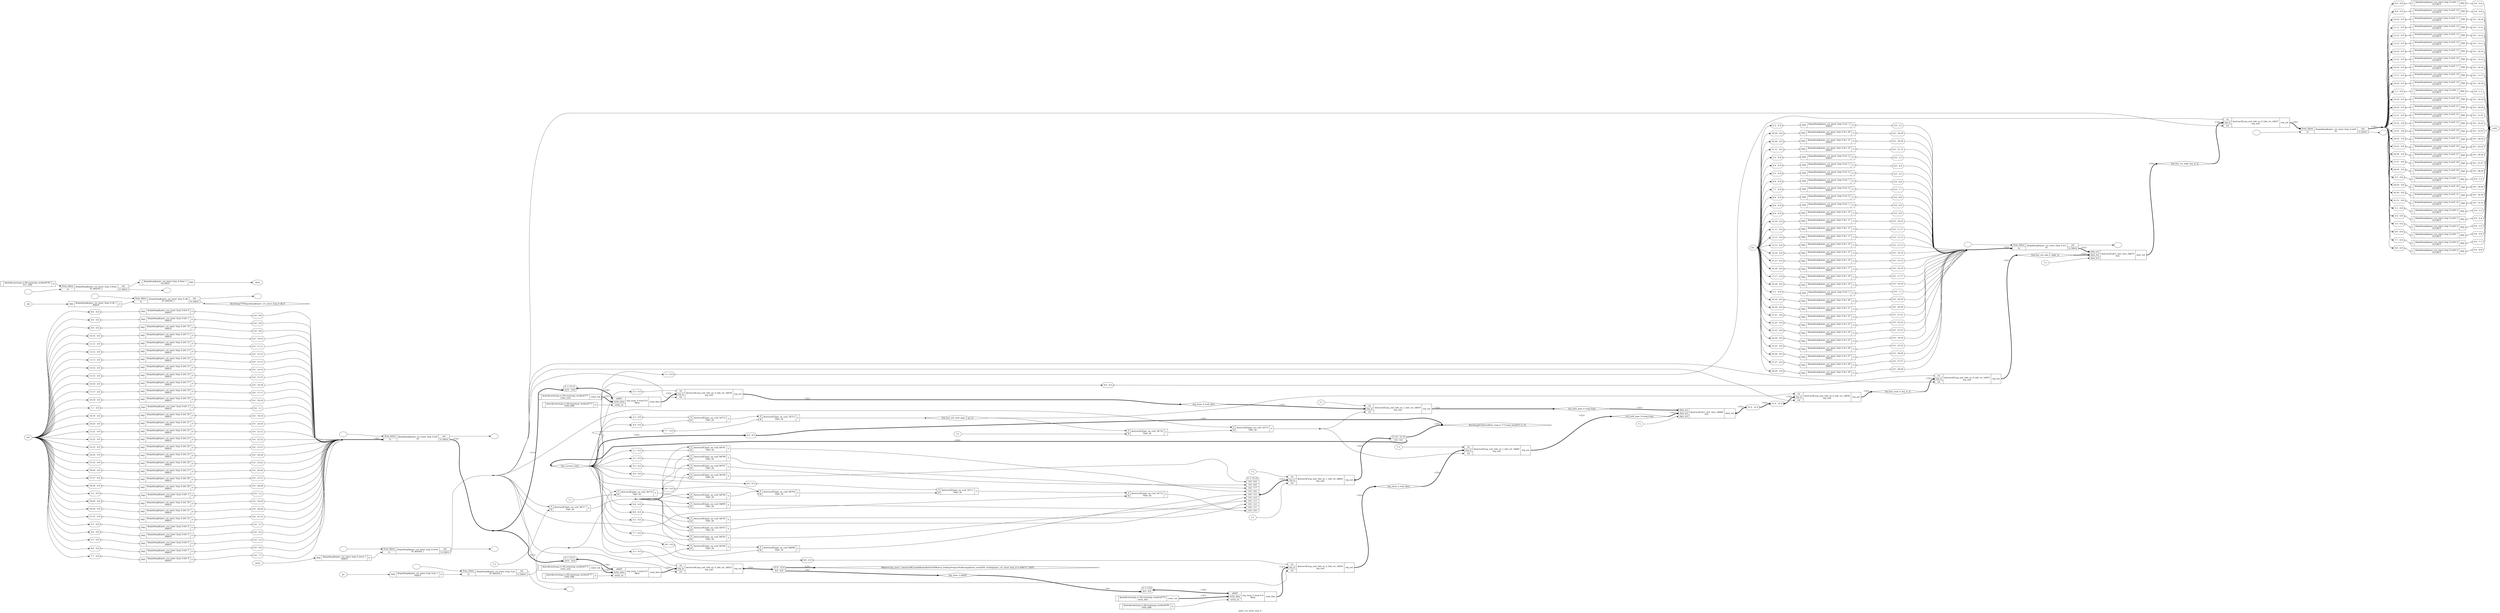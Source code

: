 digraph "spmv_crs_inner_loop_0" {
label="spmv_crs_inner_loop_0";
rankdir="LR";
remincross=true;
n46 [ shape=diamond, label="arg_mem_0.read_data", color="black", fontcolor="black"];
n47 [ shape=diamond, label="arg_mem_2.addr0", color="black", fontcolor="black"];
n48 [ shape=diamond, label="arg_mem_2.read_data", color="black", fontcolor="black"];
n49 [ shape=octagon, label="clk", color="black", fontcolor="black"];
n50 [ shape=octagon, label="done", color="black", fontcolor="black"];
n51 [ shape=diamond, label="fsm.current_state", color="black", fontcolor="black"];
n52 [ shape=diamond, label="fsm.fsm_muli_0_reg_in_in", color="black", fontcolor="black"];
n53 [ shape=diamond, label="fsm.fsm_ret_arg0_reg_in_in", color="black", fontcolor="black"];
n54 [ shape=diamond, label="fsm.fsm_std_add_0_right_in", color="black", fontcolor="black"];
n55 [ shape=diamond, label="fsm.fsm_std_mult_pipe_0_go_in", color="black", fontcolor="black"];
n56 [ shape=octagon, label="go", color="black", fontcolor="black"];
n57 [ shape=octagon, label="in0", color="black", fontcolor="black"];
n58 [ shape=octagon, label="in1", color="black", fontcolor="black"];
n59 [ shape=octagon, label="out0", color="black", fontcolor="black"];
n60 [ shape=octagon, label="reset", color="black", fontcolor="black"];
n61 [ shape=diamond, label="std_mult_pipe_0.comp.ltmp", color="black", fontcolor="black"];
n62 [ shape=diamond, label="std_mult_pipe_0.comp.rtmp", color="black", fontcolor="black"];
c64 [ shape=record, label="{{}|$auto$constmap.cc:36:constmap_worker$771\nconst_unit|{<p63> const_out}}",  ];
c66 [ shape=record, label="{{}|$auto$constmap.cc:36:constmap_worker$773\nGND_DRV|{<p65> O}}",  ];
c67 [ shape=record, label="{{}|$auto$constmap.cc:36:constmap_worker$775\nconst_unit|{<p63> const_out}}",  ];
c68 [ shape=record, label="{{}|$auto$constmap.cc:36:constmap_worker$777\nGND_DRV|{<p65> O}}",  ];
c69 [ shape=record, label="{{}|$auto$constmap.cc:36:constmap_worker$779\nconst_unit|{<p63> const_out}}",  ];
c70 [ shape=record, label="{{}|$auto$constmap.cc:36:constmap_worker$781\nGND_DRV|{<p65> O}}",  ];
c71 [ shape=record, label="{{}|$auto$constmap.cc:36:constmap_worker$783\nVCC_DRV|{<p65> O}}",  ];
v0 [ label="1'z" ];
c76 [ shape=record, label="{{<p72> data_in1|<p73> data_in2|<p74> data_in3}|$extract$&#9586;ALU_ALU_func_0$670\nALU|{<p75> data_out}}",  ];
v1 [ label="1'z" ];
c77 [ shape=record, label="{{<p72> data_in1|<p73> data_in2|<p74> data_in3}|$extract$&#9586;ALU_ALU_func_5$668\nALU|{<p75> data_out}}",  ];
x2 [ shape=record, style=rounded, label="<s0> 31:0 - 31:0 ", color="black", fontcolor="black" ];
c77:p75:e -> x2:w [arrowhead=odiamond, arrowtail=odiamond, dir=both, color="black", fontcolor="black", style="setlinewidth(3)", label="<32>"];
c81 [ shape=record, label="{{<p78> A|<p79> B}|$extract$&#9586;logic_op_conf_0$698\nlogic_op|{<p80> Y}}",  ];
x3 [ shape=record, style=rounded, label="<s0> 0:0 - 0:0 ", color="black", fontcolor="black" ];
x3:e -> c81:p79:w [arrowhead=odiamond, arrowtail=odiamond, dir=both, color="black", fontcolor="black", label=""];
c82 [ shape=record, label="{{<p78> A|<p79> B}|$extract$&#9586;logic_op_conf_0$699\nlogic_op|{<p80> Y}}",  ];
x4 [ shape=record, style=rounded, label="<s0> 9:9 - 0:0 ", color="black", fontcolor="black" ];
x4:e -> c82:p79:w [arrowhead=odiamond, arrowtail=odiamond, dir=both, color="black", fontcolor="black", label=""];
c83 [ shape=record, label="{{<p78> A|<p79> B}|$extract$&#9586;logic_op_conf_0$700\nlogic_op|{<p80> Y}}",  ];
c84 [ shape=record, label="{{<p78> A|<p79> B}|$extract$&#9586;logic_op_conf_0$701\nlogic_op|{<p80> Y}}",  ];
x5 [ shape=record, style=rounded, label="<s0> 1:1 - 0:0 ", color="black", fontcolor="black" ];
x5:e -> c84:p79:w [arrowhead=odiamond, arrowtail=odiamond, dir=both, color="black", fontcolor="black", label=""];
c85 [ shape=record, label="{{<p78> A|<p79> B}|$extract$&#9586;logic_op_conf_0$702\nlogic_op|{<p80> Y}}",  ];
x6 [ shape=record, style=rounded, label="<s0> 7:7 - 0:0 ", color="black", fontcolor="black" ];
x6:e -> c85:p79:w [arrowhead=odiamond, arrowtail=odiamond, dir=both, color="black", fontcolor="black", label=""];
c86 [ shape=record, label="{{<p78> A|<p79> B}|$extract$&#9586;logic_op_conf_0$703\nlogic_op|{<p80> Y}}",  ];
x7 [ shape=record, style=rounded, label="<s0> 5:5 - 0:0 ", color="black", fontcolor="black" ];
x7:e -> c86:p79:w [arrowhead=odiamond, arrowtail=odiamond, dir=both, color="black", fontcolor="black", label=""];
c87 [ shape=record, label="{{<p78> A|<p79> B}|$extract$&#9586;logic_op_conf_0$704\nlogic_op|{<p80> Y}}",  ];
x8 [ shape=record, style=rounded, label="<s0> 0:0 - 0:0 ", color="black", fontcolor="black" ];
x8:e -> c87:p79:w [arrowhead=odiamond, arrowtail=odiamond, dir=both, color="black", fontcolor="black", label=""];
c88 [ shape=record, label="{{<p78> A|<p79> B}|$extract$&#9586;logic_op_conf_0$705\nlogic_op|{<p80> Y}}",  ];
x9 [ shape=record, style=rounded, label="<s0> 8:8 - 0:0 ", color="black", fontcolor="black" ];
x9:e -> c88:p79:w [arrowhead=odiamond, arrowtail=odiamond, dir=both, color="black", fontcolor="black", label=""];
c89 [ shape=record, label="{{<p78> A|<p79> B}|$extract$&#9586;logic_op_conf_0$706\nlogic_op|{<p80> Y}}",  ];
c90 [ shape=record, label="{{<p78> A|<p79> B}|$extract$&#9586;logic_op_conf_0$707\nlogic_op|{<p80> Y}}",  ];
x10 [ shape=record, style=rounded, label="<s0> 3:3 - 0:0 ", color="black", fontcolor="black" ];
x10:e -> c90:p79:w [arrowhead=odiamond, arrowtail=odiamond, dir=both, color="black", fontcolor="black", label=""];
c91 [ shape=record, label="{{<p78> A|<p79> B}|$extract$&#9586;logic_op_conf_0$708\nlogic_op|{<p80> Y}}",  ];
x11 [ shape=record, style=rounded, label="<s0> 2:2 - 0:0 ", color="black", fontcolor="black" ];
x11:e -> c91:p79:w [arrowhead=odiamond, arrowtail=odiamond, dir=both, color="black", fontcolor="black", label=""];
c92 [ shape=record, label="{{<p78> A|<p79> B}|$extract$&#9586;logic_op_conf_0$709\nlogic_op|{<p80> Y}}",  ];
x12 [ shape=record, style=rounded, label="<s0> 4:4 - 0:0 ", color="black", fontcolor="black" ];
x12:e -> c92:p79:w [arrowhead=odiamond, arrowtail=odiamond, dir=both, color="black", fontcolor="black", label=""];
c93 [ shape=record, label="{{<p78> A|<p79> B}|$extract$&#9586;logic_op_conf_1$711\nlogic_op|{<p80> Y}}",  ];
x13 [ shape=record, style=rounded, label="<s0> 6:6 - 0:0 ", color="black", fontcolor="black" ];
x13:e -> c93:p78:w [arrowhead=odiamond, arrowtail=odiamond, dir=both, color="black", fontcolor="black", label=""];
c94 [ shape=record, label="{{<p78> A|<p79> B}|$extract$&#9586;logic_op_conf_1$712\nlogic_op|{<p80> Y}}",  ];
c95 [ shape=record, label="{{<p78> A|<p79> B}|$extract$&#9586;logic_op_conf_1$713\nlogic_op|{<p80> Y}}",  ];
x14 [ shape=record, style=rounded, label="<s0> 7:7 - 0:0 ", color="black", fontcolor="black" ];
x14:e -> c95:p79:w [arrowhead=odiamond, arrowtail=odiamond, dir=both, color="black", fontcolor="black", label=""];
c96 [ shape=record, label="{{<p78> A|<p79> B}|$extract$&#9586;logic_op_conf_1$714\nlogic_op|{<p80> Y}}",  ];
x15 [ shape=record, style=rounded, label="<s0> 2:2 - 0:0 ", color="black", fontcolor="black" ];
x15:e -> c96:p78:w [arrowhead=odiamond, arrowtail=odiamond, dir=both, color="black", fontcolor="black", label=""];
x16 [ shape=record, style=rounded, label="<s0> 4:4 - 0:0 ", color="black", fontcolor="black" ];
x16:e -> c96:p79:w [arrowhead=odiamond, arrowtail=odiamond, dir=both, color="black", fontcolor="black", label=""];
c97 [ shape=record, label="{{<p78> A|<p79> B}|$extract$&#9586;logic_op_conf_1$715\nlogic_op|{<p80> Y}}",  ];
v17 [ label="1'z" ];
c98 [ shape=record, label="{{<p78> A|<p79> B}|$extract$&#9586;logic_op_conf_3$717\nlogic_op|{<p80> Y}}",  ];
v18 [ label="1'z" ];
c99 [ shape=record, label="{{<p78> A|<p79> B}|$extract$&#9586;logic_op_conf_3$718\nlogic_op|{<p80> Y}}",  ];
v19 [ label="1'z" ];
c100 [ shape=record, label="{{<p78> A|<p79> B}|$extract$&#9586;logic_op_conf_3$719\nlogic_op|{<p80> Y}}",  ];
c105 [ shape=record, label="{{<p101> en|<p102> reg_in|<p103> rst}|$extract$&#9586;reg_unit_tide_en_0_tide_rst_1$653\nreg_unit|{<p104> reg_out}}",  ];
x20 [ shape=record, style=rounded, label="<s0> 3:3 - 0:0 ", color="black", fontcolor="black" ];
x20:e -> c105:p101:w [arrowhead=odiamond, arrowtail=odiamond, dir=both, color="black", fontcolor="black", label=""];
x21 [ shape=record, style=rounded, label="<s1> 31:9 - 31:9 |<s0> 8:0 - 8:0 ", color="black", fontcolor="black" ];
c105:p104:e -> x21:w [arrowhead=odiamond, arrowtail=odiamond, dir=both, color="black", fontcolor="black", style="setlinewidth(3)", label="<32>"];
c106 [ shape=record, label="{{<p101> en|<p102> reg_in|<p103> rst}|$extract$&#9586;reg_unit_tide_en_0_tide_rst_1$654\nreg_unit|{<p104> reg_out}}",  ];
x22 [ shape=record, style=rounded, label="<s0> 8:8 - 0:0 ", color="black", fontcolor="black" ];
x22:e -> c106:p101:w [arrowhead=odiamond, arrowtail=odiamond, dir=both, color="black", fontcolor="black", label=""];
c107 [ shape=record, label="{{<p101> en|<p102> reg_in|<p103> rst}|$extract$&#9586;reg_unit_tide_en_0_tide_rst_1$655\nreg_unit|{<p104> reg_out}}",  ];
x23 [ shape=record, style=rounded, label="<s0> 9:9 - 0:0 ", color="black", fontcolor="black" ];
x23:e -> c107:p101:w [arrowhead=odiamond, arrowtail=odiamond, dir=both, color="black", fontcolor="black", label=""];
c108 [ shape=record, label="{{<p101> en|<p102> reg_in|<p103> rst}|$extract$&#9586;reg_unit_tide_en_0_tide_rst_1$656\nreg_unit|{<p104> reg_out}}",  ];
x24 [ shape=record, style=rounded, label="<s0> 31:0 - 31:0 ", color="black", fontcolor="black" ];
x24:e -> c108:p102:w [arrowhead=odiamond, arrowtail=odiamond, dir=both, color="black", fontcolor="black", style="setlinewidth(3)", label="<32>"];
c109 [ shape=record, label="{{<p101> en|<p102> reg_in|<p103> rst}|$extract$&#9586;reg_unit_tide_en_0_tide_rst_1$657\nreg_unit|{<p104> reg_out}}",  ];
x25 [ shape=record, style=rounded, label="<s0> 1:1 - 0:0 ", color="black", fontcolor="black" ];
x25:e -> c109:p101:w [arrowhead=odiamond, arrowtail=odiamond, dir=both, color="black", fontcolor="black", label=""];
c110 [ shape=record, label="{{<p101> en|<p102> reg_in|<p103> rst}|$extract$&#9586;reg_unit_tide_en_0_tide_rst_1$658\nreg_unit|{<p104> reg_out}}",  ];
x26 [ shape=record, style=rounded, label="<s0> 5:5 - 0:0 ", color="black", fontcolor="black" ];
x26:e -> c110:p101:w [arrowhead=odiamond, arrowtail=odiamond, dir=both, color="black", fontcolor="black", label=""];
v27 [ label="1'z" ];
v30 [ label="1'z" ];
c111 [ shape=record, label="{{<p101> en|<p102> reg_in|<p103> rst}|$extract$&#9586;reg_unit_tide_en_1_tide_rst_0$662\nreg_unit|{<p104> reg_out}}",  ];
x28 [ shape=record, style=rounded, label="0 -&gt; 31:10 |<s9> 0:0 - 9:9 |<s8> 0:0 - 8:8 |<s7> 0:0 - 7:7 |<s6> 0:0 - 6:6 |<s5> 0:0 - 5:5 |<s4> 0:0 - 4:4 |<s3> 0:0 - 3:3 |<s2> 0:0 - 2:2 |<s1> 0:0 - 1:1 |<s0> 0:0 - 0:0 ", color="black", fontcolor="black" ];
x28:e -> c111:p102:w [arrowhead=odiamond, arrowtail=odiamond, dir=both, color="black", fontcolor="black", style="setlinewidth(3)", label="<32>"];
x29 [ shape=record, style=rounded, label="<s1> 31:10 - 31:10 |<s0> 9:0 - 9:0 ", color="black", fontcolor="black" ];
c111:p104:e -> x29:w [arrowhead=odiamond, arrowtail=odiamond, dir=both, color="black", fontcolor="black", style="setlinewidth(3)", label="<32>"];
v31 [ label="1'z" ];
c112 [ shape=record, label="{{<p101> en|<p102> reg_in|<p103> rst}|$extract$&#9586;reg_unit_tide_en_1_tide_rst_1$659\nreg_unit|{<p104> reg_out}}",  ];
v32 [ label="1'z" ];
c113 [ shape=record, label="{{<p101> en|<p102> reg_in|<p103> rst}|$extract$&#9586;reg_unit_tide_en_1_tide_rst_1$660\nreg_unit|{<p104> reg_out}}",  ];
v33 [ label="" ];
v34 [ label="" ];
c118 [ shape=record, label="{{<p114> from_fabric|<p115> in}|$iopadmap$spmv_crs_inner_loop_0.clk\nIO_WIDTH_1|{<p116> out|<p117> to_fabric}}",  ];
c120 [ shape=record, label="{{<p119> PAD}|$iopadmap$spmv_crs_inner_loop_0.clk_1\nINBUF|{<p65> O}}",  ];
v35 [ label="" ];
v36 [ label="" ];
c121 [ shape=record, label="{{<p114> from_fabric|<p115> in}|$iopadmap$spmv_crs_inner_loop_0.done\nIO_WIDTH_1|{<p116> out|<p117> to_fabric}}",  ];
c123 [ shape=record, label="{{<p122> I}|$iopadmap$spmv_crs_inner_loop_0.done_1\nOUTBUF|{<p119> PAD}}",  ];
v37 [ label="" ];
v38 [ label="" ];
c124 [ shape=record, label="{{<p114> from_fabric|<p115> in}|$iopadmap$spmv_crs_inner_loop_0.go\nIO_WIDTH_1|{<p116> out|<p117> to_fabric}}",  ];
c125 [ shape=record, label="{{<p119> PAD}|$iopadmap$spmv_crs_inner_loop_0.go_1\nINBUF|{<p65> O}}",  ];
v39 [ label="" ];
v40 [ label="" ];
c126 [ shape=record, label="{{<p114> from_fabric|<p115> in}|$iopadmap$spmv_crs_inner_loop_0.in0\nIO|{<p116> out|<p117> to_fabric}}",  ];
c127 [ shape=record, label="{{<p119> PAD}|$iopadmap$spmv_crs_inner_loop_0.in0_1\nINBUF|{<p65> O}}",  ];
x41 [ shape=record, style=rounded, label="<s0> 0:0 - 0:0 ", color="black", fontcolor="black" ];
c127:p65:e -> x41:w [arrowhead=odiamond, arrowtail=odiamond, dir=both, color="black", fontcolor="black", label=""];
x42 [ shape=record, style=rounded, label="<s0> 0:0 - 0:0 ", color="black", fontcolor="black" ];
x42:e -> c127:p119:w [arrowhead=odiamond, arrowtail=odiamond, dir=both, color="black", fontcolor="black", label=""];
c128 [ shape=record, label="{{<p119> PAD}|$iopadmap$spmv_crs_inner_loop_0.in0_10\nINBUF|{<p65> O}}",  ];
x43 [ shape=record, style=rounded, label="<s0> 0:0 - 9:9 ", color="black", fontcolor="black" ];
c128:p65:e -> x43:w [arrowhead=odiamond, arrowtail=odiamond, dir=both, color="black", fontcolor="black", label=""];
x44 [ shape=record, style=rounded, label="<s0> 9:9 - 0:0 ", color="black", fontcolor="black" ];
x44:e -> c128:p119:w [arrowhead=odiamond, arrowtail=odiamond, dir=both, color="black", fontcolor="black", label=""];
c129 [ shape=record, label="{{<p119> PAD}|$iopadmap$spmv_crs_inner_loop_0.in0_11\nINBUF|{<p65> O}}",  ];
x45 [ shape=record, style=rounded, label="<s0> 0:0 - 10:10 ", color="black", fontcolor="black" ];
c129:p65:e -> x45:w [arrowhead=odiamond, arrowtail=odiamond, dir=both, color="black", fontcolor="black", label=""];
x46 [ shape=record, style=rounded, label="<s0> 10:10 - 0:0 ", color="black", fontcolor="black" ];
x46:e -> c129:p119:w [arrowhead=odiamond, arrowtail=odiamond, dir=both, color="black", fontcolor="black", label=""];
c130 [ shape=record, label="{{<p119> PAD}|$iopadmap$spmv_crs_inner_loop_0.in0_12\nINBUF|{<p65> O}}",  ];
x47 [ shape=record, style=rounded, label="<s0> 0:0 - 11:11 ", color="black", fontcolor="black" ];
c130:p65:e -> x47:w [arrowhead=odiamond, arrowtail=odiamond, dir=both, color="black", fontcolor="black", label=""];
x48 [ shape=record, style=rounded, label="<s0> 11:11 - 0:0 ", color="black", fontcolor="black" ];
x48:e -> c130:p119:w [arrowhead=odiamond, arrowtail=odiamond, dir=both, color="black", fontcolor="black", label=""];
c131 [ shape=record, label="{{<p119> PAD}|$iopadmap$spmv_crs_inner_loop_0.in0_13\nINBUF|{<p65> O}}",  ];
x49 [ shape=record, style=rounded, label="<s0> 0:0 - 12:12 ", color="black", fontcolor="black" ];
c131:p65:e -> x49:w [arrowhead=odiamond, arrowtail=odiamond, dir=both, color="black", fontcolor="black", label=""];
x50 [ shape=record, style=rounded, label="<s0> 12:12 - 0:0 ", color="black", fontcolor="black" ];
x50:e -> c131:p119:w [arrowhead=odiamond, arrowtail=odiamond, dir=both, color="black", fontcolor="black", label=""];
c132 [ shape=record, label="{{<p119> PAD}|$iopadmap$spmv_crs_inner_loop_0.in0_14\nINBUF|{<p65> O}}",  ];
x51 [ shape=record, style=rounded, label="<s0> 0:0 - 13:13 ", color="black", fontcolor="black" ];
c132:p65:e -> x51:w [arrowhead=odiamond, arrowtail=odiamond, dir=both, color="black", fontcolor="black", label=""];
x52 [ shape=record, style=rounded, label="<s0> 13:13 - 0:0 ", color="black", fontcolor="black" ];
x52:e -> c132:p119:w [arrowhead=odiamond, arrowtail=odiamond, dir=both, color="black", fontcolor="black", label=""];
c133 [ shape=record, label="{{<p119> PAD}|$iopadmap$spmv_crs_inner_loop_0.in0_15\nINBUF|{<p65> O}}",  ];
x53 [ shape=record, style=rounded, label="<s0> 0:0 - 14:14 ", color="black", fontcolor="black" ];
c133:p65:e -> x53:w [arrowhead=odiamond, arrowtail=odiamond, dir=both, color="black", fontcolor="black", label=""];
x54 [ shape=record, style=rounded, label="<s0> 14:14 - 0:0 ", color="black", fontcolor="black" ];
x54:e -> c133:p119:w [arrowhead=odiamond, arrowtail=odiamond, dir=both, color="black", fontcolor="black", label=""];
c134 [ shape=record, label="{{<p119> PAD}|$iopadmap$spmv_crs_inner_loop_0.in0_16\nINBUF|{<p65> O}}",  ];
x55 [ shape=record, style=rounded, label="<s0> 0:0 - 15:15 ", color="black", fontcolor="black" ];
c134:p65:e -> x55:w [arrowhead=odiamond, arrowtail=odiamond, dir=both, color="black", fontcolor="black", label=""];
x56 [ shape=record, style=rounded, label="<s0> 15:15 - 0:0 ", color="black", fontcolor="black" ];
x56:e -> c134:p119:w [arrowhead=odiamond, arrowtail=odiamond, dir=both, color="black", fontcolor="black", label=""];
c135 [ shape=record, label="{{<p119> PAD}|$iopadmap$spmv_crs_inner_loop_0.in0_17\nINBUF|{<p65> O}}",  ];
x57 [ shape=record, style=rounded, label="<s0> 0:0 - 16:16 ", color="black", fontcolor="black" ];
c135:p65:e -> x57:w [arrowhead=odiamond, arrowtail=odiamond, dir=both, color="black", fontcolor="black", label=""];
x58 [ shape=record, style=rounded, label="<s0> 16:16 - 0:0 ", color="black", fontcolor="black" ];
x58:e -> c135:p119:w [arrowhead=odiamond, arrowtail=odiamond, dir=both, color="black", fontcolor="black", label=""];
c136 [ shape=record, label="{{<p119> PAD}|$iopadmap$spmv_crs_inner_loop_0.in0_18\nINBUF|{<p65> O}}",  ];
x59 [ shape=record, style=rounded, label="<s0> 0:0 - 17:17 ", color="black", fontcolor="black" ];
c136:p65:e -> x59:w [arrowhead=odiamond, arrowtail=odiamond, dir=both, color="black", fontcolor="black", label=""];
x60 [ shape=record, style=rounded, label="<s0> 17:17 - 0:0 ", color="black", fontcolor="black" ];
x60:e -> c136:p119:w [arrowhead=odiamond, arrowtail=odiamond, dir=both, color="black", fontcolor="black", label=""];
c137 [ shape=record, label="{{<p119> PAD}|$iopadmap$spmv_crs_inner_loop_0.in0_19\nINBUF|{<p65> O}}",  ];
x61 [ shape=record, style=rounded, label="<s0> 0:0 - 18:18 ", color="black", fontcolor="black" ];
c137:p65:e -> x61:w [arrowhead=odiamond, arrowtail=odiamond, dir=both, color="black", fontcolor="black", label=""];
x62 [ shape=record, style=rounded, label="<s0> 18:18 - 0:0 ", color="black", fontcolor="black" ];
x62:e -> c137:p119:w [arrowhead=odiamond, arrowtail=odiamond, dir=both, color="black", fontcolor="black", label=""];
c138 [ shape=record, label="{{<p119> PAD}|$iopadmap$spmv_crs_inner_loop_0.in0_2\nINBUF|{<p65> O}}",  ];
x63 [ shape=record, style=rounded, label="<s0> 0:0 - 1:1 ", color="black", fontcolor="black" ];
c138:p65:e -> x63:w [arrowhead=odiamond, arrowtail=odiamond, dir=both, color="black", fontcolor="black", label=""];
x64 [ shape=record, style=rounded, label="<s0> 1:1 - 0:0 ", color="black", fontcolor="black" ];
x64:e -> c138:p119:w [arrowhead=odiamond, arrowtail=odiamond, dir=both, color="black", fontcolor="black", label=""];
c139 [ shape=record, label="{{<p119> PAD}|$iopadmap$spmv_crs_inner_loop_0.in0_20\nINBUF|{<p65> O}}",  ];
x65 [ shape=record, style=rounded, label="<s0> 0:0 - 19:19 ", color="black", fontcolor="black" ];
c139:p65:e -> x65:w [arrowhead=odiamond, arrowtail=odiamond, dir=both, color="black", fontcolor="black", label=""];
x66 [ shape=record, style=rounded, label="<s0> 19:19 - 0:0 ", color="black", fontcolor="black" ];
x66:e -> c139:p119:w [arrowhead=odiamond, arrowtail=odiamond, dir=both, color="black", fontcolor="black", label=""];
c140 [ shape=record, label="{{<p119> PAD}|$iopadmap$spmv_crs_inner_loop_0.in0_21\nINBUF|{<p65> O}}",  ];
x67 [ shape=record, style=rounded, label="<s0> 0:0 - 20:20 ", color="black", fontcolor="black" ];
c140:p65:e -> x67:w [arrowhead=odiamond, arrowtail=odiamond, dir=both, color="black", fontcolor="black", label=""];
x68 [ shape=record, style=rounded, label="<s0> 20:20 - 0:0 ", color="black", fontcolor="black" ];
x68:e -> c140:p119:w [arrowhead=odiamond, arrowtail=odiamond, dir=both, color="black", fontcolor="black", label=""];
c141 [ shape=record, label="{{<p119> PAD}|$iopadmap$spmv_crs_inner_loop_0.in0_22\nINBUF|{<p65> O}}",  ];
x69 [ shape=record, style=rounded, label="<s0> 0:0 - 21:21 ", color="black", fontcolor="black" ];
c141:p65:e -> x69:w [arrowhead=odiamond, arrowtail=odiamond, dir=both, color="black", fontcolor="black", label=""];
x70 [ shape=record, style=rounded, label="<s0> 21:21 - 0:0 ", color="black", fontcolor="black" ];
x70:e -> c141:p119:w [arrowhead=odiamond, arrowtail=odiamond, dir=both, color="black", fontcolor="black", label=""];
c142 [ shape=record, label="{{<p119> PAD}|$iopadmap$spmv_crs_inner_loop_0.in0_23\nINBUF|{<p65> O}}",  ];
x71 [ shape=record, style=rounded, label="<s0> 0:0 - 22:22 ", color="black", fontcolor="black" ];
c142:p65:e -> x71:w [arrowhead=odiamond, arrowtail=odiamond, dir=both, color="black", fontcolor="black", label=""];
x72 [ shape=record, style=rounded, label="<s0> 22:22 - 0:0 ", color="black", fontcolor="black" ];
x72:e -> c142:p119:w [arrowhead=odiamond, arrowtail=odiamond, dir=both, color="black", fontcolor="black", label=""];
c143 [ shape=record, label="{{<p119> PAD}|$iopadmap$spmv_crs_inner_loop_0.in0_24\nINBUF|{<p65> O}}",  ];
x73 [ shape=record, style=rounded, label="<s0> 0:0 - 23:23 ", color="black", fontcolor="black" ];
c143:p65:e -> x73:w [arrowhead=odiamond, arrowtail=odiamond, dir=both, color="black", fontcolor="black", label=""];
x74 [ shape=record, style=rounded, label="<s0> 23:23 - 0:0 ", color="black", fontcolor="black" ];
x74:e -> c143:p119:w [arrowhead=odiamond, arrowtail=odiamond, dir=both, color="black", fontcolor="black", label=""];
c144 [ shape=record, label="{{<p119> PAD}|$iopadmap$spmv_crs_inner_loop_0.in0_25\nINBUF|{<p65> O}}",  ];
x75 [ shape=record, style=rounded, label="<s0> 0:0 - 24:24 ", color="black", fontcolor="black" ];
c144:p65:e -> x75:w [arrowhead=odiamond, arrowtail=odiamond, dir=both, color="black", fontcolor="black", label=""];
x76 [ shape=record, style=rounded, label="<s0> 24:24 - 0:0 ", color="black", fontcolor="black" ];
x76:e -> c144:p119:w [arrowhead=odiamond, arrowtail=odiamond, dir=both, color="black", fontcolor="black", label=""];
c145 [ shape=record, label="{{<p119> PAD}|$iopadmap$spmv_crs_inner_loop_0.in0_26\nINBUF|{<p65> O}}",  ];
x77 [ shape=record, style=rounded, label="<s0> 0:0 - 25:25 ", color="black", fontcolor="black" ];
c145:p65:e -> x77:w [arrowhead=odiamond, arrowtail=odiamond, dir=both, color="black", fontcolor="black", label=""];
x78 [ shape=record, style=rounded, label="<s0> 25:25 - 0:0 ", color="black", fontcolor="black" ];
x78:e -> c145:p119:w [arrowhead=odiamond, arrowtail=odiamond, dir=both, color="black", fontcolor="black", label=""];
c146 [ shape=record, label="{{<p119> PAD}|$iopadmap$spmv_crs_inner_loop_0.in0_27\nINBUF|{<p65> O}}",  ];
x79 [ shape=record, style=rounded, label="<s0> 0:0 - 26:26 ", color="black", fontcolor="black" ];
c146:p65:e -> x79:w [arrowhead=odiamond, arrowtail=odiamond, dir=both, color="black", fontcolor="black", label=""];
x80 [ shape=record, style=rounded, label="<s0> 26:26 - 0:0 ", color="black", fontcolor="black" ];
x80:e -> c146:p119:w [arrowhead=odiamond, arrowtail=odiamond, dir=both, color="black", fontcolor="black", label=""];
c147 [ shape=record, label="{{<p119> PAD}|$iopadmap$spmv_crs_inner_loop_0.in0_28\nINBUF|{<p65> O}}",  ];
x81 [ shape=record, style=rounded, label="<s0> 0:0 - 27:27 ", color="black", fontcolor="black" ];
c147:p65:e -> x81:w [arrowhead=odiamond, arrowtail=odiamond, dir=both, color="black", fontcolor="black", label=""];
x82 [ shape=record, style=rounded, label="<s0> 27:27 - 0:0 ", color="black", fontcolor="black" ];
x82:e -> c147:p119:w [arrowhead=odiamond, arrowtail=odiamond, dir=both, color="black", fontcolor="black", label=""];
c148 [ shape=record, label="{{<p119> PAD}|$iopadmap$spmv_crs_inner_loop_0.in0_29\nINBUF|{<p65> O}}",  ];
x83 [ shape=record, style=rounded, label="<s0> 0:0 - 28:28 ", color="black", fontcolor="black" ];
c148:p65:e -> x83:w [arrowhead=odiamond, arrowtail=odiamond, dir=both, color="black", fontcolor="black", label=""];
x84 [ shape=record, style=rounded, label="<s0> 28:28 - 0:0 ", color="black", fontcolor="black" ];
x84:e -> c148:p119:w [arrowhead=odiamond, arrowtail=odiamond, dir=both, color="black", fontcolor="black", label=""];
c149 [ shape=record, label="{{<p119> PAD}|$iopadmap$spmv_crs_inner_loop_0.in0_3\nINBUF|{<p65> O}}",  ];
x85 [ shape=record, style=rounded, label="<s0> 0:0 - 2:2 ", color="black", fontcolor="black" ];
c149:p65:e -> x85:w [arrowhead=odiamond, arrowtail=odiamond, dir=both, color="black", fontcolor="black", label=""];
x86 [ shape=record, style=rounded, label="<s0> 2:2 - 0:0 ", color="black", fontcolor="black" ];
x86:e -> c149:p119:w [arrowhead=odiamond, arrowtail=odiamond, dir=both, color="black", fontcolor="black", label=""];
c150 [ shape=record, label="{{<p119> PAD}|$iopadmap$spmv_crs_inner_loop_0.in0_30\nINBUF|{<p65> O}}",  ];
x87 [ shape=record, style=rounded, label="<s0> 0:0 - 29:29 ", color="black", fontcolor="black" ];
c150:p65:e -> x87:w [arrowhead=odiamond, arrowtail=odiamond, dir=both, color="black", fontcolor="black", label=""];
x88 [ shape=record, style=rounded, label="<s0> 29:29 - 0:0 ", color="black", fontcolor="black" ];
x88:e -> c150:p119:w [arrowhead=odiamond, arrowtail=odiamond, dir=both, color="black", fontcolor="black", label=""];
c151 [ shape=record, label="{{<p119> PAD}|$iopadmap$spmv_crs_inner_loop_0.in0_31\nINBUF|{<p65> O}}",  ];
x89 [ shape=record, style=rounded, label="<s0> 0:0 - 30:30 ", color="black", fontcolor="black" ];
c151:p65:e -> x89:w [arrowhead=odiamond, arrowtail=odiamond, dir=both, color="black", fontcolor="black", label=""];
x90 [ shape=record, style=rounded, label="<s0> 30:30 - 0:0 ", color="black", fontcolor="black" ];
x90:e -> c151:p119:w [arrowhead=odiamond, arrowtail=odiamond, dir=both, color="black", fontcolor="black", label=""];
c152 [ shape=record, label="{{<p119> PAD}|$iopadmap$spmv_crs_inner_loop_0.in0_32\nINBUF|{<p65> O}}",  ];
x91 [ shape=record, style=rounded, label="<s0> 0:0 - 31:31 ", color="black", fontcolor="black" ];
c152:p65:e -> x91:w [arrowhead=odiamond, arrowtail=odiamond, dir=both, color="black", fontcolor="black", label=""];
x92 [ shape=record, style=rounded, label="<s0> 31:31 - 0:0 ", color="black", fontcolor="black" ];
x92:e -> c152:p119:w [arrowhead=odiamond, arrowtail=odiamond, dir=both, color="black", fontcolor="black", label=""];
c153 [ shape=record, label="{{<p119> PAD}|$iopadmap$spmv_crs_inner_loop_0.in0_4\nINBUF|{<p65> O}}",  ];
x93 [ shape=record, style=rounded, label="<s0> 0:0 - 3:3 ", color="black", fontcolor="black" ];
c153:p65:e -> x93:w [arrowhead=odiamond, arrowtail=odiamond, dir=both, color="black", fontcolor="black", label=""];
x94 [ shape=record, style=rounded, label="<s0> 3:3 - 0:0 ", color="black", fontcolor="black" ];
x94:e -> c153:p119:w [arrowhead=odiamond, arrowtail=odiamond, dir=both, color="black", fontcolor="black", label=""];
c154 [ shape=record, label="{{<p119> PAD}|$iopadmap$spmv_crs_inner_loop_0.in0_5\nINBUF|{<p65> O}}",  ];
x95 [ shape=record, style=rounded, label="<s0> 0:0 - 4:4 ", color="black", fontcolor="black" ];
c154:p65:e -> x95:w [arrowhead=odiamond, arrowtail=odiamond, dir=both, color="black", fontcolor="black", label=""];
x96 [ shape=record, style=rounded, label="<s0> 4:4 - 0:0 ", color="black", fontcolor="black" ];
x96:e -> c154:p119:w [arrowhead=odiamond, arrowtail=odiamond, dir=both, color="black", fontcolor="black", label=""];
c155 [ shape=record, label="{{<p119> PAD}|$iopadmap$spmv_crs_inner_loop_0.in0_6\nINBUF|{<p65> O}}",  ];
x97 [ shape=record, style=rounded, label="<s0> 0:0 - 5:5 ", color="black", fontcolor="black" ];
c155:p65:e -> x97:w [arrowhead=odiamond, arrowtail=odiamond, dir=both, color="black", fontcolor="black", label=""];
x98 [ shape=record, style=rounded, label="<s0> 5:5 - 0:0 ", color="black", fontcolor="black" ];
x98:e -> c155:p119:w [arrowhead=odiamond, arrowtail=odiamond, dir=both, color="black", fontcolor="black", label=""];
c156 [ shape=record, label="{{<p119> PAD}|$iopadmap$spmv_crs_inner_loop_0.in0_7\nINBUF|{<p65> O}}",  ];
x99 [ shape=record, style=rounded, label="<s0> 0:0 - 6:6 ", color="black", fontcolor="black" ];
c156:p65:e -> x99:w [arrowhead=odiamond, arrowtail=odiamond, dir=both, color="black", fontcolor="black", label=""];
x100 [ shape=record, style=rounded, label="<s0> 6:6 - 0:0 ", color="black", fontcolor="black" ];
x100:e -> c156:p119:w [arrowhead=odiamond, arrowtail=odiamond, dir=both, color="black", fontcolor="black", label=""];
c157 [ shape=record, label="{{<p119> PAD}|$iopadmap$spmv_crs_inner_loop_0.in0_8\nINBUF|{<p65> O}}",  ];
x101 [ shape=record, style=rounded, label="<s0> 0:0 - 7:7 ", color="black", fontcolor="black" ];
c157:p65:e -> x101:w [arrowhead=odiamond, arrowtail=odiamond, dir=both, color="black", fontcolor="black", label=""];
x102 [ shape=record, style=rounded, label="<s0> 7:7 - 0:0 ", color="black", fontcolor="black" ];
x102:e -> c157:p119:w [arrowhead=odiamond, arrowtail=odiamond, dir=both, color="black", fontcolor="black", label=""];
c158 [ shape=record, label="{{<p119> PAD}|$iopadmap$spmv_crs_inner_loop_0.in0_9\nINBUF|{<p65> O}}",  ];
x103 [ shape=record, style=rounded, label="<s0> 0:0 - 8:8 ", color="black", fontcolor="black" ];
c158:p65:e -> x103:w [arrowhead=odiamond, arrowtail=odiamond, dir=both, color="black", fontcolor="black", label=""];
x104 [ shape=record, style=rounded, label="<s0> 8:8 - 0:0 ", color="black", fontcolor="black" ];
x104:e -> c158:p119:w [arrowhead=odiamond, arrowtail=odiamond, dir=both, color="black", fontcolor="black", label=""];
v105 [ label="" ];
v106 [ label="" ];
c159 [ shape=record, label="{{<p114> from_fabric|<p115> in}|$iopadmap$spmv_crs_inner_loop_0.in1\nIO|{<p116> out|<p117> to_fabric}}",  ];
c160 [ shape=record, label="{{<p119> PAD}|$iopadmap$spmv_crs_inner_loop_0.in1_1\nINBUF|{<p65> O}}",  ];
x107 [ shape=record, style=rounded, label="<s0> 0:0 - 0:0 ", color="black", fontcolor="black" ];
c160:p65:e -> x107:w [arrowhead=odiamond, arrowtail=odiamond, dir=both, color="black", fontcolor="black", label=""];
x108 [ shape=record, style=rounded, label="<s0> 0:0 - 0:0 ", color="black", fontcolor="black" ];
x108:e -> c160:p119:w [arrowhead=odiamond, arrowtail=odiamond, dir=both, color="black", fontcolor="black", label=""];
c161 [ shape=record, label="{{<p119> PAD}|$iopadmap$spmv_crs_inner_loop_0.in1_10\nINBUF|{<p65> O}}",  ];
x109 [ shape=record, style=rounded, label="<s0> 0:0 - 9:9 ", color="black", fontcolor="black" ];
c161:p65:e -> x109:w [arrowhead=odiamond, arrowtail=odiamond, dir=both, color="black", fontcolor="black", label=""];
x110 [ shape=record, style=rounded, label="<s0> 9:9 - 0:0 ", color="black", fontcolor="black" ];
x110:e -> c161:p119:w [arrowhead=odiamond, arrowtail=odiamond, dir=both, color="black", fontcolor="black", label=""];
c162 [ shape=record, label="{{<p119> PAD}|$iopadmap$spmv_crs_inner_loop_0.in1_11\nINBUF|{<p65> O}}",  ];
x111 [ shape=record, style=rounded, label="<s0> 0:0 - 10:10 ", color="black", fontcolor="black" ];
c162:p65:e -> x111:w [arrowhead=odiamond, arrowtail=odiamond, dir=both, color="black", fontcolor="black", label=""];
x112 [ shape=record, style=rounded, label="<s0> 10:10 - 0:0 ", color="black", fontcolor="black" ];
x112:e -> c162:p119:w [arrowhead=odiamond, arrowtail=odiamond, dir=both, color="black", fontcolor="black", label=""];
c163 [ shape=record, label="{{<p119> PAD}|$iopadmap$spmv_crs_inner_loop_0.in1_12\nINBUF|{<p65> O}}",  ];
x113 [ shape=record, style=rounded, label="<s0> 0:0 - 11:11 ", color="black", fontcolor="black" ];
c163:p65:e -> x113:w [arrowhead=odiamond, arrowtail=odiamond, dir=both, color="black", fontcolor="black", label=""];
x114 [ shape=record, style=rounded, label="<s0> 11:11 - 0:0 ", color="black", fontcolor="black" ];
x114:e -> c163:p119:w [arrowhead=odiamond, arrowtail=odiamond, dir=both, color="black", fontcolor="black", label=""];
c164 [ shape=record, label="{{<p119> PAD}|$iopadmap$spmv_crs_inner_loop_0.in1_13\nINBUF|{<p65> O}}",  ];
x115 [ shape=record, style=rounded, label="<s0> 0:0 - 12:12 ", color="black", fontcolor="black" ];
c164:p65:e -> x115:w [arrowhead=odiamond, arrowtail=odiamond, dir=both, color="black", fontcolor="black", label=""];
x116 [ shape=record, style=rounded, label="<s0> 12:12 - 0:0 ", color="black", fontcolor="black" ];
x116:e -> c164:p119:w [arrowhead=odiamond, arrowtail=odiamond, dir=both, color="black", fontcolor="black", label=""];
c165 [ shape=record, label="{{<p119> PAD}|$iopadmap$spmv_crs_inner_loop_0.in1_14\nINBUF|{<p65> O}}",  ];
x117 [ shape=record, style=rounded, label="<s0> 0:0 - 13:13 ", color="black", fontcolor="black" ];
c165:p65:e -> x117:w [arrowhead=odiamond, arrowtail=odiamond, dir=both, color="black", fontcolor="black", label=""];
x118 [ shape=record, style=rounded, label="<s0> 13:13 - 0:0 ", color="black", fontcolor="black" ];
x118:e -> c165:p119:w [arrowhead=odiamond, arrowtail=odiamond, dir=both, color="black", fontcolor="black", label=""];
c166 [ shape=record, label="{{<p119> PAD}|$iopadmap$spmv_crs_inner_loop_0.in1_15\nINBUF|{<p65> O}}",  ];
x119 [ shape=record, style=rounded, label="<s0> 0:0 - 14:14 ", color="black", fontcolor="black" ];
c166:p65:e -> x119:w [arrowhead=odiamond, arrowtail=odiamond, dir=both, color="black", fontcolor="black", label=""];
x120 [ shape=record, style=rounded, label="<s0> 14:14 - 0:0 ", color="black", fontcolor="black" ];
x120:e -> c166:p119:w [arrowhead=odiamond, arrowtail=odiamond, dir=both, color="black", fontcolor="black", label=""];
c167 [ shape=record, label="{{<p119> PAD}|$iopadmap$spmv_crs_inner_loop_0.in1_16\nINBUF|{<p65> O}}",  ];
x121 [ shape=record, style=rounded, label="<s0> 0:0 - 15:15 ", color="black", fontcolor="black" ];
c167:p65:e -> x121:w [arrowhead=odiamond, arrowtail=odiamond, dir=both, color="black", fontcolor="black", label=""];
x122 [ shape=record, style=rounded, label="<s0> 15:15 - 0:0 ", color="black", fontcolor="black" ];
x122:e -> c167:p119:w [arrowhead=odiamond, arrowtail=odiamond, dir=both, color="black", fontcolor="black", label=""];
c168 [ shape=record, label="{{<p119> PAD}|$iopadmap$spmv_crs_inner_loop_0.in1_17\nINBUF|{<p65> O}}",  ];
x123 [ shape=record, style=rounded, label="<s0> 0:0 - 16:16 ", color="black", fontcolor="black" ];
c168:p65:e -> x123:w [arrowhead=odiamond, arrowtail=odiamond, dir=both, color="black", fontcolor="black", label=""];
x124 [ shape=record, style=rounded, label="<s0> 16:16 - 0:0 ", color="black", fontcolor="black" ];
x124:e -> c168:p119:w [arrowhead=odiamond, arrowtail=odiamond, dir=both, color="black", fontcolor="black", label=""];
c169 [ shape=record, label="{{<p119> PAD}|$iopadmap$spmv_crs_inner_loop_0.in1_18\nINBUF|{<p65> O}}",  ];
x125 [ shape=record, style=rounded, label="<s0> 0:0 - 17:17 ", color="black", fontcolor="black" ];
c169:p65:e -> x125:w [arrowhead=odiamond, arrowtail=odiamond, dir=both, color="black", fontcolor="black", label=""];
x126 [ shape=record, style=rounded, label="<s0> 17:17 - 0:0 ", color="black", fontcolor="black" ];
x126:e -> c169:p119:w [arrowhead=odiamond, arrowtail=odiamond, dir=both, color="black", fontcolor="black", label=""];
c170 [ shape=record, label="{{<p119> PAD}|$iopadmap$spmv_crs_inner_loop_0.in1_19\nINBUF|{<p65> O}}",  ];
x127 [ shape=record, style=rounded, label="<s0> 0:0 - 18:18 ", color="black", fontcolor="black" ];
c170:p65:e -> x127:w [arrowhead=odiamond, arrowtail=odiamond, dir=both, color="black", fontcolor="black", label=""];
x128 [ shape=record, style=rounded, label="<s0> 18:18 - 0:0 ", color="black", fontcolor="black" ];
x128:e -> c170:p119:w [arrowhead=odiamond, arrowtail=odiamond, dir=both, color="black", fontcolor="black", label=""];
c171 [ shape=record, label="{{<p119> PAD}|$iopadmap$spmv_crs_inner_loop_0.in1_2\nINBUF|{<p65> O}}",  ];
x129 [ shape=record, style=rounded, label="<s0> 0:0 - 1:1 ", color="black", fontcolor="black" ];
c171:p65:e -> x129:w [arrowhead=odiamond, arrowtail=odiamond, dir=both, color="black", fontcolor="black", label=""];
x130 [ shape=record, style=rounded, label="<s0> 1:1 - 0:0 ", color="black", fontcolor="black" ];
x130:e -> c171:p119:w [arrowhead=odiamond, arrowtail=odiamond, dir=both, color="black", fontcolor="black", label=""];
c172 [ shape=record, label="{{<p119> PAD}|$iopadmap$spmv_crs_inner_loop_0.in1_20\nINBUF|{<p65> O}}",  ];
x131 [ shape=record, style=rounded, label="<s0> 0:0 - 19:19 ", color="black", fontcolor="black" ];
c172:p65:e -> x131:w [arrowhead=odiamond, arrowtail=odiamond, dir=both, color="black", fontcolor="black", label=""];
x132 [ shape=record, style=rounded, label="<s0> 19:19 - 0:0 ", color="black", fontcolor="black" ];
x132:e -> c172:p119:w [arrowhead=odiamond, arrowtail=odiamond, dir=both, color="black", fontcolor="black", label=""];
c173 [ shape=record, label="{{<p119> PAD}|$iopadmap$spmv_crs_inner_loop_0.in1_21\nINBUF|{<p65> O}}",  ];
x133 [ shape=record, style=rounded, label="<s0> 0:0 - 20:20 ", color="black", fontcolor="black" ];
c173:p65:e -> x133:w [arrowhead=odiamond, arrowtail=odiamond, dir=both, color="black", fontcolor="black", label=""];
x134 [ shape=record, style=rounded, label="<s0> 20:20 - 0:0 ", color="black", fontcolor="black" ];
x134:e -> c173:p119:w [arrowhead=odiamond, arrowtail=odiamond, dir=both, color="black", fontcolor="black", label=""];
c174 [ shape=record, label="{{<p119> PAD}|$iopadmap$spmv_crs_inner_loop_0.in1_22\nINBUF|{<p65> O}}",  ];
x135 [ shape=record, style=rounded, label="<s0> 0:0 - 21:21 ", color="black", fontcolor="black" ];
c174:p65:e -> x135:w [arrowhead=odiamond, arrowtail=odiamond, dir=both, color="black", fontcolor="black", label=""];
x136 [ shape=record, style=rounded, label="<s0> 21:21 - 0:0 ", color="black", fontcolor="black" ];
x136:e -> c174:p119:w [arrowhead=odiamond, arrowtail=odiamond, dir=both, color="black", fontcolor="black", label=""];
c175 [ shape=record, label="{{<p119> PAD}|$iopadmap$spmv_crs_inner_loop_0.in1_23\nINBUF|{<p65> O}}",  ];
x137 [ shape=record, style=rounded, label="<s0> 0:0 - 22:22 ", color="black", fontcolor="black" ];
c175:p65:e -> x137:w [arrowhead=odiamond, arrowtail=odiamond, dir=both, color="black", fontcolor="black", label=""];
x138 [ shape=record, style=rounded, label="<s0> 22:22 - 0:0 ", color="black", fontcolor="black" ];
x138:e -> c175:p119:w [arrowhead=odiamond, arrowtail=odiamond, dir=both, color="black", fontcolor="black", label=""];
c176 [ shape=record, label="{{<p119> PAD}|$iopadmap$spmv_crs_inner_loop_0.in1_24\nINBUF|{<p65> O}}",  ];
x139 [ shape=record, style=rounded, label="<s0> 0:0 - 23:23 ", color="black", fontcolor="black" ];
c176:p65:e -> x139:w [arrowhead=odiamond, arrowtail=odiamond, dir=both, color="black", fontcolor="black", label=""];
x140 [ shape=record, style=rounded, label="<s0> 23:23 - 0:0 ", color="black", fontcolor="black" ];
x140:e -> c176:p119:w [arrowhead=odiamond, arrowtail=odiamond, dir=both, color="black", fontcolor="black", label=""];
c177 [ shape=record, label="{{<p119> PAD}|$iopadmap$spmv_crs_inner_loop_0.in1_25\nINBUF|{<p65> O}}",  ];
x141 [ shape=record, style=rounded, label="<s0> 0:0 - 24:24 ", color="black", fontcolor="black" ];
c177:p65:e -> x141:w [arrowhead=odiamond, arrowtail=odiamond, dir=both, color="black", fontcolor="black", label=""];
x142 [ shape=record, style=rounded, label="<s0> 24:24 - 0:0 ", color="black", fontcolor="black" ];
x142:e -> c177:p119:w [arrowhead=odiamond, arrowtail=odiamond, dir=both, color="black", fontcolor="black", label=""];
c178 [ shape=record, label="{{<p119> PAD}|$iopadmap$spmv_crs_inner_loop_0.in1_26\nINBUF|{<p65> O}}",  ];
x143 [ shape=record, style=rounded, label="<s0> 0:0 - 25:25 ", color="black", fontcolor="black" ];
c178:p65:e -> x143:w [arrowhead=odiamond, arrowtail=odiamond, dir=both, color="black", fontcolor="black", label=""];
x144 [ shape=record, style=rounded, label="<s0> 25:25 - 0:0 ", color="black", fontcolor="black" ];
x144:e -> c178:p119:w [arrowhead=odiamond, arrowtail=odiamond, dir=both, color="black", fontcolor="black", label=""];
c179 [ shape=record, label="{{<p119> PAD}|$iopadmap$spmv_crs_inner_loop_0.in1_27\nINBUF|{<p65> O}}",  ];
x145 [ shape=record, style=rounded, label="<s0> 0:0 - 26:26 ", color="black", fontcolor="black" ];
c179:p65:e -> x145:w [arrowhead=odiamond, arrowtail=odiamond, dir=both, color="black", fontcolor="black", label=""];
x146 [ shape=record, style=rounded, label="<s0> 26:26 - 0:0 ", color="black", fontcolor="black" ];
x146:e -> c179:p119:w [arrowhead=odiamond, arrowtail=odiamond, dir=both, color="black", fontcolor="black", label=""];
c180 [ shape=record, label="{{<p119> PAD}|$iopadmap$spmv_crs_inner_loop_0.in1_28\nINBUF|{<p65> O}}",  ];
x147 [ shape=record, style=rounded, label="<s0> 0:0 - 27:27 ", color="black", fontcolor="black" ];
c180:p65:e -> x147:w [arrowhead=odiamond, arrowtail=odiamond, dir=both, color="black", fontcolor="black", label=""];
x148 [ shape=record, style=rounded, label="<s0> 27:27 - 0:0 ", color="black", fontcolor="black" ];
x148:e -> c180:p119:w [arrowhead=odiamond, arrowtail=odiamond, dir=both, color="black", fontcolor="black", label=""];
c181 [ shape=record, label="{{<p119> PAD}|$iopadmap$spmv_crs_inner_loop_0.in1_29\nINBUF|{<p65> O}}",  ];
x149 [ shape=record, style=rounded, label="<s0> 0:0 - 28:28 ", color="black", fontcolor="black" ];
c181:p65:e -> x149:w [arrowhead=odiamond, arrowtail=odiamond, dir=both, color="black", fontcolor="black", label=""];
x150 [ shape=record, style=rounded, label="<s0> 28:28 - 0:0 ", color="black", fontcolor="black" ];
x150:e -> c181:p119:w [arrowhead=odiamond, arrowtail=odiamond, dir=both, color="black", fontcolor="black", label=""];
c182 [ shape=record, label="{{<p119> PAD}|$iopadmap$spmv_crs_inner_loop_0.in1_3\nINBUF|{<p65> O}}",  ];
x151 [ shape=record, style=rounded, label="<s0> 0:0 - 2:2 ", color="black", fontcolor="black" ];
c182:p65:e -> x151:w [arrowhead=odiamond, arrowtail=odiamond, dir=both, color="black", fontcolor="black", label=""];
x152 [ shape=record, style=rounded, label="<s0> 2:2 - 0:0 ", color="black", fontcolor="black" ];
x152:e -> c182:p119:w [arrowhead=odiamond, arrowtail=odiamond, dir=both, color="black", fontcolor="black", label=""];
c183 [ shape=record, label="{{<p119> PAD}|$iopadmap$spmv_crs_inner_loop_0.in1_30\nINBUF|{<p65> O}}",  ];
x153 [ shape=record, style=rounded, label="<s0> 0:0 - 29:29 ", color="black", fontcolor="black" ];
c183:p65:e -> x153:w [arrowhead=odiamond, arrowtail=odiamond, dir=both, color="black", fontcolor="black", label=""];
x154 [ shape=record, style=rounded, label="<s0> 29:29 - 0:0 ", color="black", fontcolor="black" ];
x154:e -> c183:p119:w [arrowhead=odiamond, arrowtail=odiamond, dir=both, color="black", fontcolor="black", label=""];
c184 [ shape=record, label="{{<p119> PAD}|$iopadmap$spmv_crs_inner_loop_0.in1_31\nINBUF|{<p65> O}}",  ];
x155 [ shape=record, style=rounded, label="<s0> 0:0 - 30:30 ", color="black", fontcolor="black" ];
c184:p65:e -> x155:w [arrowhead=odiamond, arrowtail=odiamond, dir=both, color="black", fontcolor="black", label=""];
x156 [ shape=record, style=rounded, label="<s0> 30:30 - 0:0 ", color="black", fontcolor="black" ];
x156:e -> c184:p119:w [arrowhead=odiamond, arrowtail=odiamond, dir=both, color="black", fontcolor="black", label=""];
c185 [ shape=record, label="{{<p119> PAD}|$iopadmap$spmv_crs_inner_loop_0.in1_32\nINBUF|{<p65> O}}",  ];
x157 [ shape=record, style=rounded, label="<s0> 0:0 - 31:31 ", color="black", fontcolor="black" ];
c185:p65:e -> x157:w [arrowhead=odiamond, arrowtail=odiamond, dir=both, color="black", fontcolor="black", label=""];
x158 [ shape=record, style=rounded, label="<s0> 31:31 - 0:0 ", color="black", fontcolor="black" ];
x158:e -> c185:p119:w [arrowhead=odiamond, arrowtail=odiamond, dir=both, color="black", fontcolor="black", label=""];
c186 [ shape=record, label="{{<p119> PAD}|$iopadmap$spmv_crs_inner_loop_0.in1_4\nINBUF|{<p65> O}}",  ];
x159 [ shape=record, style=rounded, label="<s0> 0:0 - 3:3 ", color="black", fontcolor="black" ];
c186:p65:e -> x159:w [arrowhead=odiamond, arrowtail=odiamond, dir=both, color="black", fontcolor="black", label=""];
x160 [ shape=record, style=rounded, label="<s0> 3:3 - 0:0 ", color="black", fontcolor="black" ];
x160:e -> c186:p119:w [arrowhead=odiamond, arrowtail=odiamond, dir=both, color="black", fontcolor="black", label=""];
c187 [ shape=record, label="{{<p119> PAD}|$iopadmap$spmv_crs_inner_loop_0.in1_5\nINBUF|{<p65> O}}",  ];
x161 [ shape=record, style=rounded, label="<s0> 0:0 - 4:4 ", color="black", fontcolor="black" ];
c187:p65:e -> x161:w [arrowhead=odiamond, arrowtail=odiamond, dir=both, color="black", fontcolor="black", label=""];
x162 [ shape=record, style=rounded, label="<s0> 4:4 - 0:0 ", color="black", fontcolor="black" ];
x162:e -> c187:p119:w [arrowhead=odiamond, arrowtail=odiamond, dir=both, color="black", fontcolor="black", label=""];
c188 [ shape=record, label="{{<p119> PAD}|$iopadmap$spmv_crs_inner_loop_0.in1_6\nINBUF|{<p65> O}}",  ];
x163 [ shape=record, style=rounded, label="<s0> 0:0 - 5:5 ", color="black", fontcolor="black" ];
c188:p65:e -> x163:w [arrowhead=odiamond, arrowtail=odiamond, dir=both, color="black", fontcolor="black", label=""];
x164 [ shape=record, style=rounded, label="<s0> 5:5 - 0:0 ", color="black", fontcolor="black" ];
x164:e -> c188:p119:w [arrowhead=odiamond, arrowtail=odiamond, dir=both, color="black", fontcolor="black", label=""];
c189 [ shape=record, label="{{<p119> PAD}|$iopadmap$spmv_crs_inner_loop_0.in1_7\nINBUF|{<p65> O}}",  ];
x165 [ shape=record, style=rounded, label="<s0> 0:0 - 6:6 ", color="black", fontcolor="black" ];
c189:p65:e -> x165:w [arrowhead=odiamond, arrowtail=odiamond, dir=both, color="black", fontcolor="black", label=""];
x166 [ shape=record, style=rounded, label="<s0> 6:6 - 0:0 ", color="black", fontcolor="black" ];
x166:e -> c189:p119:w [arrowhead=odiamond, arrowtail=odiamond, dir=both, color="black", fontcolor="black", label=""];
c190 [ shape=record, label="{{<p119> PAD}|$iopadmap$spmv_crs_inner_loop_0.in1_8\nINBUF|{<p65> O}}",  ];
x167 [ shape=record, style=rounded, label="<s0> 0:0 - 7:7 ", color="black", fontcolor="black" ];
c190:p65:e -> x167:w [arrowhead=odiamond, arrowtail=odiamond, dir=both, color="black", fontcolor="black", label=""];
x168 [ shape=record, style=rounded, label="<s0> 7:7 - 0:0 ", color="black", fontcolor="black" ];
x168:e -> c190:p119:w [arrowhead=odiamond, arrowtail=odiamond, dir=both, color="black", fontcolor="black", label=""];
c191 [ shape=record, label="{{<p119> PAD}|$iopadmap$spmv_crs_inner_loop_0.in1_9\nINBUF|{<p65> O}}",  ];
x169 [ shape=record, style=rounded, label="<s0> 0:0 - 8:8 ", color="black", fontcolor="black" ];
c191:p65:e -> x169:w [arrowhead=odiamond, arrowtail=odiamond, dir=both, color="black", fontcolor="black", label=""];
x170 [ shape=record, style=rounded, label="<s0> 8:8 - 0:0 ", color="black", fontcolor="black" ];
x170:e -> c191:p119:w [arrowhead=odiamond, arrowtail=odiamond, dir=both, color="black", fontcolor="black", label=""];
v171 [ label="" ];
v172 [ label="" ];
c192 [ shape=record, label="{{<p114> from_fabric|<p115> in}|$iopadmap$spmv_crs_inner_loop_0.out0\nIO|{<p116> out|<p117> to_fabric}}",  ];
c193 [ shape=record, label="{{<p122> I}|$iopadmap$spmv_crs_inner_loop_0.out0_1\nOUTBUF|{<p119> PAD}}",  ];
x173 [ shape=record, style=rounded, label="<s0> 0:0 - 0:0 ", color="black", fontcolor="black" ];
x173:e -> c193:p122:w [arrowhead=odiamond, arrowtail=odiamond, dir=both, color="black", fontcolor="black", label=""];
x174 [ shape=record, style=rounded, label="<s0> 0:0 - 0:0 ", color="black", fontcolor="black" ];
c193:p119:e -> x174:w [arrowhead=odiamond, arrowtail=odiamond, dir=both, color="black", fontcolor="black", label=""];
c194 [ shape=record, label="{{<p122> I}|$iopadmap$spmv_crs_inner_loop_0.out0_10\nOUTBUF|{<p119> PAD}}",  ];
x175 [ shape=record, style=rounded, label="<s0> 9:9 - 0:0 ", color="black", fontcolor="black" ];
x175:e -> c194:p122:w [arrowhead=odiamond, arrowtail=odiamond, dir=both, color="black", fontcolor="black", label=""];
x176 [ shape=record, style=rounded, label="<s0> 0:0 - 9:9 ", color="black", fontcolor="black" ];
c194:p119:e -> x176:w [arrowhead=odiamond, arrowtail=odiamond, dir=both, color="black", fontcolor="black", label=""];
c195 [ shape=record, label="{{<p122> I}|$iopadmap$spmv_crs_inner_loop_0.out0_11\nOUTBUF|{<p119> PAD}}",  ];
x177 [ shape=record, style=rounded, label="<s0> 10:10 - 0:0 ", color="black", fontcolor="black" ];
x177:e -> c195:p122:w [arrowhead=odiamond, arrowtail=odiamond, dir=both, color="black", fontcolor="black", label=""];
x178 [ shape=record, style=rounded, label="<s0> 0:0 - 10:10 ", color="black", fontcolor="black" ];
c195:p119:e -> x178:w [arrowhead=odiamond, arrowtail=odiamond, dir=both, color="black", fontcolor="black", label=""];
c196 [ shape=record, label="{{<p122> I}|$iopadmap$spmv_crs_inner_loop_0.out0_12\nOUTBUF|{<p119> PAD}}",  ];
x179 [ shape=record, style=rounded, label="<s0> 11:11 - 0:0 ", color="black", fontcolor="black" ];
x179:e -> c196:p122:w [arrowhead=odiamond, arrowtail=odiamond, dir=both, color="black", fontcolor="black", label=""];
x180 [ shape=record, style=rounded, label="<s0> 0:0 - 11:11 ", color="black", fontcolor="black" ];
c196:p119:e -> x180:w [arrowhead=odiamond, arrowtail=odiamond, dir=both, color="black", fontcolor="black", label=""];
c197 [ shape=record, label="{{<p122> I}|$iopadmap$spmv_crs_inner_loop_0.out0_13\nOUTBUF|{<p119> PAD}}",  ];
x181 [ shape=record, style=rounded, label="<s0> 12:12 - 0:0 ", color="black", fontcolor="black" ];
x181:e -> c197:p122:w [arrowhead=odiamond, arrowtail=odiamond, dir=both, color="black", fontcolor="black", label=""];
x182 [ shape=record, style=rounded, label="<s0> 0:0 - 12:12 ", color="black", fontcolor="black" ];
c197:p119:e -> x182:w [arrowhead=odiamond, arrowtail=odiamond, dir=both, color="black", fontcolor="black", label=""];
c198 [ shape=record, label="{{<p122> I}|$iopadmap$spmv_crs_inner_loop_0.out0_14\nOUTBUF|{<p119> PAD}}",  ];
x183 [ shape=record, style=rounded, label="<s0> 13:13 - 0:0 ", color="black", fontcolor="black" ];
x183:e -> c198:p122:w [arrowhead=odiamond, arrowtail=odiamond, dir=both, color="black", fontcolor="black", label=""];
x184 [ shape=record, style=rounded, label="<s0> 0:0 - 13:13 ", color="black", fontcolor="black" ];
c198:p119:e -> x184:w [arrowhead=odiamond, arrowtail=odiamond, dir=both, color="black", fontcolor="black", label=""];
c199 [ shape=record, label="{{<p122> I}|$iopadmap$spmv_crs_inner_loop_0.out0_15\nOUTBUF|{<p119> PAD}}",  ];
x185 [ shape=record, style=rounded, label="<s0> 14:14 - 0:0 ", color="black", fontcolor="black" ];
x185:e -> c199:p122:w [arrowhead=odiamond, arrowtail=odiamond, dir=both, color="black", fontcolor="black", label=""];
x186 [ shape=record, style=rounded, label="<s0> 0:0 - 14:14 ", color="black", fontcolor="black" ];
c199:p119:e -> x186:w [arrowhead=odiamond, arrowtail=odiamond, dir=both, color="black", fontcolor="black", label=""];
c200 [ shape=record, label="{{<p122> I}|$iopadmap$spmv_crs_inner_loop_0.out0_16\nOUTBUF|{<p119> PAD}}",  ];
x187 [ shape=record, style=rounded, label="<s0> 15:15 - 0:0 ", color="black", fontcolor="black" ];
x187:e -> c200:p122:w [arrowhead=odiamond, arrowtail=odiamond, dir=both, color="black", fontcolor="black", label=""];
x188 [ shape=record, style=rounded, label="<s0> 0:0 - 15:15 ", color="black", fontcolor="black" ];
c200:p119:e -> x188:w [arrowhead=odiamond, arrowtail=odiamond, dir=both, color="black", fontcolor="black", label=""];
c201 [ shape=record, label="{{<p122> I}|$iopadmap$spmv_crs_inner_loop_0.out0_17\nOUTBUF|{<p119> PAD}}",  ];
x189 [ shape=record, style=rounded, label="<s0> 16:16 - 0:0 ", color="black", fontcolor="black" ];
x189:e -> c201:p122:w [arrowhead=odiamond, arrowtail=odiamond, dir=both, color="black", fontcolor="black", label=""];
x190 [ shape=record, style=rounded, label="<s0> 0:0 - 16:16 ", color="black", fontcolor="black" ];
c201:p119:e -> x190:w [arrowhead=odiamond, arrowtail=odiamond, dir=both, color="black", fontcolor="black", label=""];
c202 [ shape=record, label="{{<p122> I}|$iopadmap$spmv_crs_inner_loop_0.out0_18\nOUTBUF|{<p119> PAD}}",  ];
x191 [ shape=record, style=rounded, label="<s0> 17:17 - 0:0 ", color="black", fontcolor="black" ];
x191:e -> c202:p122:w [arrowhead=odiamond, arrowtail=odiamond, dir=both, color="black", fontcolor="black", label=""];
x192 [ shape=record, style=rounded, label="<s0> 0:0 - 17:17 ", color="black", fontcolor="black" ];
c202:p119:e -> x192:w [arrowhead=odiamond, arrowtail=odiamond, dir=both, color="black", fontcolor="black", label=""];
c203 [ shape=record, label="{{<p122> I}|$iopadmap$spmv_crs_inner_loop_0.out0_19\nOUTBUF|{<p119> PAD}}",  ];
x193 [ shape=record, style=rounded, label="<s0> 18:18 - 0:0 ", color="black", fontcolor="black" ];
x193:e -> c203:p122:w [arrowhead=odiamond, arrowtail=odiamond, dir=both, color="black", fontcolor="black", label=""];
x194 [ shape=record, style=rounded, label="<s0> 0:0 - 18:18 ", color="black", fontcolor="black" ];
c203:p119:e -> x194:w [arrowhead=odiamond, arrowtail=odiamond, dir=both, color="black", fontcolor="black", label=""];
c204 [ shape=record, label="{{<p122> I}|$iopadmap$spmv_crs_inner_loop_0.out0_2\nOUTBUF|{<p119> PAD}}",  ];
x195 [ shape=record, style=rounded, label="<s0> 1:1 - 0:0 ", color="black", fontcolor="black" ];
x195:e -> c204:p122:w [arrowhead=odiamond, arrowtail=odiamond, dir=both, color="black", fontcolor="black", label=""];
x196 [ shape=record, style=rounded, label="<s0> 0:0 - 1:1 ", color="black", fontcolor="black" ];
c204:p119:e -> x196:w [arrowhead=odiamond, arrowtail=odiamond, dir=both, color="black", fontcolor="black", label=""];
c205 [ shape=record, label="{{<p122> I}|$iopadmap$spmv_crs_inner_loop_0.out0_20\nOUTBUF|{<p119> PAD}}",  ];
x197 [ shape=record, style=rounded, label="<s0> 19:19 - 0:0 ", color="black", fontcolor="black" ];
x197:e -> c205:p122:w [arrowhead=odiamond, arrowtail=odiamond, dir=both, color="black", fontcolor="black", label=""];
x198 [ shape=record, style=rounded, label="<s0> 0:0 - 19:19 ", color="black", fontcolor="black" ];
c205:p119:e -> x198:w [arrowhead=odiamond, arrowtail=odiamond, dir=both, color="black", fontcolor="black", label=""];
c206 [ shape=record, label="{{<p122> I}|$iopadmap$spmv_crs_inner_loop_0.out0_21\nOUTBUF|{<p119> PAD}}",  ];
x199 [ shape=record, style=rounded, label="<s0> 20:20 - 0:0 ", color="black", fontcolor="black" ];
x199:e -> c206:p122:w [arrowhead=odiamond, arrowtail=odiamond, dir=both, color="black", fontcolor="black", label=""];
x200 [ shape=record, style=rounded, label="<s0> 0:0 - 20:20 ", color="black", fontcolor="black" ];
c206:p119:e -> x200:w [arrowhead=odiamond, arrowtail=odiamond, dir=both, color="black", fontcolor="black", label=""];
c207 [ shape=record, label="{{<p122> I}|$iopadmap$spmv_crs_inner_loop_0.out0_22\nOUTBUF|{<p119> PAD}}",  ];
x201 [ shape=record, style=rounded, label="<s0> 21:21 - 0:0 ", color="black", fontcolor="black" ];
x201:e -> c207:p122:w [arrowhead=odiamond, arrowtail=odiamond, dir=both, color="black", fontcolor="black", label=""];
x202 [ shape=record, style=rounded, label="<s0> 0:0 - 21:21 ", color="black", fontcolor="black" ];
c207:p119:e -> x202:w [arrowhead=odiamond, arrowtail=odiamond, dir=both, color="black", fontcolor="black", label=""];
c208 [ shape=record, label="{{<p122> I}|$iopadmap$spmv_crs_inner_loop_0.out0_23\nOUTBUF|{<p119> PAD}}",  ];
x203 [ shape=record, style=rounded, label="<s0> 22:22 - 0:0 ", color="black", fontcolor="black" ];
x203:e -> c208:p122:w [arrowhead=odiamond, arrowtail=odiamond, dir=both, color="black", fontcolor="black", label=""];
x204 [ shape=record, style=rounded, label="<s0> 0:0 - 22:22 ", color="black", fontcolor="black" ];
c208:p119:e -> x204:w [arrowhead=odiamond, arrowtail=odiamond, dir=both, color="black", fontcolor="black", label=""];
c209 [ shape=record, label="{{<p122> I}|$iopadmap$spmv_crs_inner_loop_0.out0_24\nOUTBUF|{<p119> PAD}}",  ];
x205 [ shape=record, style=rounded, label="<s0> 23:23 - 0:0 ", color="black", fontcolor="black" ];
x205:e -> c209:p122:w [arrowhead=odiamond, arrowtail=odiamond, dir=both, color="black", fontcolor="black", label=""];
x206 [ shape=record, style=rounded, label="<s0> 0:0 - 23:23 ", color="black", fontcolor="black" ];
c209:p119:e -> x206:w [arrowhead=odiamond, arrowtail=odiamond, dir=both, color="black", fontcolor="black", label=""];
c210 [ shape=record, label="{{<p122> I}|$iopadmap$spmv_crs_inner_loop_0.out0_25\nOUTBUF|{<p119> PAD}}",  ];
x207 [ shape=record, style=rounded, label="<s0> 24:24 - 0:0 ", color="black", fontcolor="black" ];
x207:e -> c210:p122:w [arrowhead=odiamond, arrowtail=odiamond, dir=both, color="black", fontcolor="black", label=""];
x208 [ shape=record, style=rounded, label="<s0> 0:0 - 24:24 ", color="black", fontcolor="black" ];
c210:p119:e -> x208:w [arrowhead=odiamond, arrowtail=odiamond, dir=both, color="black", fontcolor="black", label=""];
c211 [ shape=record, label="{{<p122> I}|$iopadmap$spmv_crs_inner_loop_0.out0_26\nOUTBUF|{<p119> PAD}}",  ];
x209 [ shape=record, style=rounded, label="<s0> 25:25 - 0:0 ", color="black", fontcolor="black" ];
x209:e -> c211:p122:w [arrowhead=odiamond, arrowtail=odiamond, dir=both, color="black", fontcolor="black", label=""];
x210 [ shape=record, style=rounded, label="<s0> 0:0 - 25:25 ", color="black", fontcolor="black" ];
c211:p119:e -> x210:w [arrowhead=odiamond, arrowtail=odiamond, dir=both, color="black", fontcolor="black", label=""];
c212 [ shape=record, label="{{<p122> I}|$iopadmap$spmv_crs_inner_loop_0.out0_27\nOUTBUF|{<p119> PAD}}",  ];
x211 [ shape=record, style=rounded, label="<s0> 26:26 - 0:0 ", color="black", fontcolor="black" ];
x211:e -> c212:p122:w [arrowhead=odiamond, arrowtail=odiamond, dir=both, color="black", fontcolor="black", label=""];
x212 [ shape=record, style=rounded, label="<s0> 0:0 - 26:26 ", color="black", fontcolor="black" ];
c212:p119:e -> x212:w [arrowhead=odiamond, arrowtail=odiamond, dir=both, color="black", fontcolor="black", label=""];
c213 [ shape=record, label="{{<p122> I}|$iopadmap$spmv_crs_inner_loop_0.out0_28\nOUTBUF|{<p119> PAD}}",  ];
x213 [ shape=record, style=rounded, label="<s0> 27:27 - 0:0 ", color="black", fontcolor="black" ];
x213:e -> c213:p122:w [arrowhead=odiamond, arrowtail=odiamond, dir=both, color="black", fontcolor="black", label=""];
x214 [ shape=record, style=rounded, label="<s0> 0:0 - 27:27 ", color="black", fontcolor="black" ];
c213:p119:e -> x214:w [arrowhead=odiamond, arrowtail=odiamond, dir=both, color="black", fontcolor="black", label=""];
c214 [ shape=record, label="{{<p122> I}|$iopadmap$spmv_crs_inner_loop_0.out0_29\nOUTBUF|{<p119> PAD}}",  ];
x215 [ shape=record, style=rounded, label="<s0> 28:28 - 0:0 ", color="black", fontcolor="black" ];
x215:e -> c214:p122:w [arrowhead=odiamond, arrowtail=odiamond, dir=both, color="black", fontcolor="black", label=""];
x216 [ shape=record, style=rounded, label="<s0> 0:0 - 28:28 ", color="black", fontcolor="black" ];
c214:p119:e -> x216:w [arrowhead=odiamond, arrowtail=odiamond, dir=both, color="black", fontcolor="black", label=""];
c215 [ shape=record, label="{{<p122> I}|$iopadmap$spmv_crs_inner_loop_0.out0_3\nOUTBUF|{<p119> PAD}}",  ];
x217 [ shape=record, style=rounded, label="<s0> 2:2 - 0:0 ", color="black", fontcolor="black" ];
x217:e -> c215:p122:w [arrowhead=odiamond, arrowtail=odiamond, dir=both, color="black", fontcolor="black", label=""];
x218 [ shape=record, style=rounded, label="<s0> 0:0 - 2:2 ", color="black", fontcolor="black" ];
c215:p119:e -> x218:w [arrowhead=odiamond, arrowtail=odiamond, dir=both, color="black", fontcolor="black", label=""];
c216 [ shape=record, label="{{<p122> I}|$iopadmap$spmv_crs_inner_loop_0.out0_30\nOUTBUF|{<p119> PAD}}",  ];
x219 [ shape=record, style=rounded, label="<s0> 29:29 - 0:0 ", color="black", fontcolor="black" ];
x219:e -> c216:p122:w [arrowhead=odiamond, arrowtail=odiamond, dir=both, color="black", fontcolor="black", label=""];
x220 [ shape=record, style=rounded, label="<s0> 0:0 - 29:29 ", color="black", fontcolor="black" ];
c216:p119:e -> x220:w [arrowhead=odiamond, arrowtail=odiamond, dir=both, color="black", fontcolor="black", label=""];
c217 [ shape=record, label="{{<p122> I}|$iopadmap$spmv_crs_inner_loop_0.out0_31\nOUTBUF|{<p119> PAD}}",  ];
x221 [ shape=record, style=rounded, label="<s0> 30:30 - 0:0 ", color="black", fontcolor="black" ];
x221:e -> c217:p122:w [arrowhead=odiamond, arrowtail=odiamond, dir=both, color="black", fontcolor="black", label=""];
x222 [ shape=record, style=rounded, label="<s0> 0:0 - 30:30 ", color="black", fontcolor="black" ];
c217:p119:e -> x222:w [arrowhead=odiamond, arrowtail=odiamond, dir=both, color="black", fontcolor="black", label=""];
c218 [ shape=record, label="{{<p122> I}|$iopadmap$spmv_crs_inner_loop_0.out0_32\nOUTBUF|{<p119> PAD}}",  ];
x223 [ shape=record, style=rounded, label="<s0> 31:31 - 0:0 ", color="black", fontcolor="black" ];
x223:e -> c218:p122:w [arrowhead=odiamond, arrowtail=odiamond, dir=both, color="black", fontcolor="black", label=""];
x224 [ shape=record, style=rounded, label="<s0> 0:0 - 31:31 ", color="black", fontcolor="black" ];
c218:p119:e -> x224:w [arrowhead=odiamond, arrowtail=odiamond, dir=both, color="black", fontcolor="black", label=""];
c219 [ shape=record, label="{{<p122> I}|$iopadmap$spmv_crs_inner_loop_0.out0_4\nOUTBUF|{<p119> PAD}}",  ];
x225 [ shape=record, style=rounded, label="<s0> 3:3 - 0:0 ", color="black", fontcolor="black" ];
x225:e -> c219:p122:w [arrowhead=odiamond, arrowtail=odiamond, dir=both, color="black", fontcolor="black", label=""];
x226 [ shape=record, style=rounded, label="<s0> 0:0 - 3:3 ", color="black", fontcolor="black" ];
c219:p119:e -> x226:w [arrowhead=odiamond, arrowtail=odiamond, dir=both, color="black", fontcolor="black", label=""];
c220 [ shape=record, label="{{<p122> I}|$iopadmap$spmv_crs_inner_loop_0.out0_5\nOUTBUF|{<p119> PAD}}",  ];
x227 [ shape=record, style=rounded, label="<s0> 4:4 - 0:0 ", color="black", fontcolor="black" ];
x227:e -> c220:p122:w [arrowhead=odiamond, arrowtail=odiamond, dir=both, color="black", fontcolor="black", label=""];
x228 [ shape=record, style=rounded, label="<s0> 0:0 - 4:4 ", color="black", fontcolor="black" ];
c220:p119:e -> x228:w [arrowhead=odiamond, arrowtail=odiamond, dir=both, color="black", fontcolor="black", label=""];
c221 [ shape=record, label="{{<p122> I}|$iopadmap$spmv_crs_inner_loop_0.out0_6\nOUTBUF|{<p119> PAD}}",  ];
x229 [ shape=record, style=rounded, label="<s0> 5:5 - 0:0 ", color="black", fontcolor="black" ];
x229:e -> c221:p122:w [arrowhead=odiamond, arrowtail=odiamond, dir=both, color="black", fontcolor="black", label=""];
x230 [ shape=record, style=rounded, label="<s0> 0:0 - 5:5 ", color="black", fontcolor="black" ];
c221:p119:e -> x230:w [arrowhead=odiamond, arrowtail=odiamond, dir=both, color="black", fontcolor="black", label=""];
c222 [ shape=record, label="{{<p122> I}|$iopadmap$spmv_crs_inner_loop_0.out0_7\nOUTBUF|{<p119> PAD}}",  ];
x231 [ shape=record, style=rounded, label="<s0> 6:6 - 0:0 ", color="black", fontcolor="black" ];
x231:e -> c222:p122:w [arrowhead=odiamond, arrowtail=odiamond, dir=both, color="black", fontcolor="black", label=""];
x232 [ shape=record, style=rounded, label="<s0> 0:0 - 6:6 ", color="black", fontcolor="black" ];
c222:p119:e -> x232:w [arrowhead=odiamond, arrowtail=odiamond, dir=both, color="black", fontcolor="black", label=""];
c223 [ shape=record, label="{{<p122> I}|$iopadmap$spmv_crs_inner_loop_0.out0_8\nOUTBUF|{<p119> PAD}}",  ];
x233 [ shape=record, style=rounded, label="<s0> 7:7 - 0:0 ", color="black", fontcolor="black" ];
x233:e -> c223:p122:w [arrowhead=odiamond, arrowtail=odiamond, dir=both, color="black", fontcolor="black", label=""];
x234 [ shape=record, style=rounded, label="<s0> 0:0 - 7:7 ", color="black", fontcolor="black" ];
c223:p119:e -> x234:w [arrowhead=odiamond, arrowtail=odiamond, dir=both, color="black", fontcolor="black", label=""];
c224 [ shape=record, label="{{<p122> I}|$iopadmap$spmv_crs_inner_loop_0.out0_9\nOUTBUF|{<p119> PAD}}",  ];
x235 [ shape=record, style=rounded, label="<s0> 8:8 - 0:0 ", color="black", fontcolor="black" ];
x235:e -> c224:p122:w [arrowhead=odiamond, arrowtail=odiamond, dir=both, color="black", fontcolor="black", label=""];
x236 [ shape=record, style=rounded, label="<s0> 0:0 - 8:8 ", color="black", fontcolor="black" ];
c224:p119:e -> x236:w [arrowhead=odiamond, arrowtail=odiamond, dir=both, color="black", fontcolor="black", label=""];
v237 [ label="" ];
v238 [ label="" ];
c225 [ shape=record, label="{{<p114> from_fabric|<p115> in}|$iopadmap$spmv_crs_inner_loop_0.reset\nIO_WIDTH_1|{<p116> out|<p117> to_fabric}}",  ];
c226 [ shape=record, label="{{<p119> PAD}|$iopadmap$spmv_crs_inner_loop_0.reset_1\nINBUF|{<p65> O}}",  ];
c231 [ shape=record, label="{{<p227> addr0|<p228> write_data|<p229> write_en}|arg_mem_0.mem.0.0\nMem|{<p230> read_data}}",  ];
x239 [ shape=record, style=rounded, label="0 -&gt; 15:11 |<s0> 10:0 - 10:0 ", color="black", fontcolor="black" ];
x239:e -> c231:p227:w [arrowhead=odiamond, arrowtail=odiamond, dir=both, color="black", fontcolor="black", style="setlinewidth(3)", label="<16>"];
c232 [ shape=record, label="{{<p227> addr0|<p228> write_data|<p229> write_en}|arg_mem_1.mem.0.0\nMem|{<p230> read_data}}",  ];
x240 [ shape=record, style=rounded, label="0 -&gt; 15:11 |<s0> 10:0 - 10:0 ", color="black", fontcolor="black" ];
x240:e -> c232:p227:w [arrowhead=odiamond, arrowtail=odiamond, dir=both, color="black", fontcolor="black", style="setlinewidth(3)", label="<16>"];
c233 [ shape=record, label="{{<p227> addr0|<p228> write_data|<p229> write_en}|arg_mem_2.mem.0.0\nMem|{<p230> read_data}}",  ];
x241 [ shape=record, style=rounded, label="0 -&gt; 15:9 |<s0> 8:0 - 8:0 ", color="black", fontcolor="black" ];
x241:e -> c233:p227:w [arrowhead=odiamond, arrowtail=odiamond, dir=both, color="black", fontcolor="black", style="setlinewidth(3)", label="<16>"];
x242 [ shape=record, style=rounded, label="<s0> 9:0 - 9:0 ", color="black", fontcolor="black" ];
c231:p230:e -> c110:p102:w [color="black", fontcolor="black", style="setlinewidth(3)", label="<32>"];
c83:p80:e -> c81:p78:w [color="black", fontcolor="black", label=""];
n11 [ shape=point ];
c97:p80:e -> n11:w [color="black", fontcolor="black", label=""];
n11:e -> c112:p103:w [color="black", fontcolor="black", label=""];
n11:e -> c113:p103:w [color="black", fontcolor="black", label=""];
x2:s0:e -> x24:s0:w [color="black", fontcolor="black", style="setlinewidth(3)", label="<32>"];
n13 [ shape=diamond, label="$flatten&#9586;arg_mem_1.$memrd$&#9586;mem$/home/kelvin/FABulous_fork/myProject/PnR/compilation_result/04_verilog/spmv_crs_inner_loop_0.sv:40$157_DATA" ];
x21:s1:e -> n13:w [color="black", fontcolor="black", style="setlinewidth(3)", label="<23>"];
n14 [ shape=point ];
c126:p117:e -> n14:w [color="black", fontcolor="black", style="setlinewidth(3)", label="<32>"];
n14:e -> x239:s0:w [color="black", fontcolor="black", style="setlinewidth(3)", label="<11>"];
n14:e -> x240:s0:w [color="black", fontcolor="black", style="setlinewidth(3)", label="<11>"];
n15 [ shape=point ];
x101:s0:e -> n15:w [color="black", fontcolor="black", label=""];
x103:s0:e -> n15:w [color="black", fontcolor="black", label=""];
x41:s0:e -> n15:w [color="black", fontcolor="black", label=""];
x43:s0:e -> n15:w [color="black", fontcolor="black", label=""];
x45:s0:e -> n15:w [color="black", fontcolor="black", label=""];
x47:s0:e -> n15:w [color="black", fontcolor="black", label=""];
x49:s0:e -> n15:w [color="black", fontcolor="black", label=""];
x51:s0:e -> n15:w [color="black", fontcolor="black", label=""];
x53:s0:e -> n15:w [color="black", fontcolor="black", label=""];
x55:s0:e -> n15:w [color="black", fontcolor="black", label=""];
x57:s0:e -> n15:w [color="black", fontcolor="black", label=""];
x59:s0:e -> n15:w [color="black", fontcolor="black", label=""];
x61:s0:e -> n15:w [color="black", fontcolor="black", label=""];
x63:s0:e -> n15:w [color="black", fontcolor="black", label=""];
x65:s0:e -> n15:w [color="black", fontcolor="black", label=""];
x67:s0:e -> n15:w [color="black", fontcolor="black", label=""];
x69:s0:e -> n15:w [color="black", fontcolor="black", label=""];
x71:s0:e -> n15:w [color="black", fontcolor="black", label=""];
x73:s0:e -> n15:w [color="black", fontcolor="black", label=""];
x75:s0:e -> n15:w [color="black", fontcolor="black", label=""];
x77:s0:e -> n15:w [color="black", fontcolor="black", label=""];
x79:s0:e -> n15:w [color="black", fontcolor="black", label=""];
x81:s0:e -> n15:w [color="black", fontcolor="black", label=""];
x83:s0:e -> n15:w [color="black", fontcolor="black", label=""];
x85:s0:e -> n15:w [color="black", fontcolor="black", label=""];
x87:s0:e -> n15:w [color="black", fontcolor="black", label=""];
x89:s0:e -> n15:w [color="black", fontcolor="black", label=""];
x91:s0:e -> n15:w [color="black", fontcolor="black", label=""];
x93:s0:e -> n15:w [color="black", fontcolor="black", label=""];
x95:s0:e -> n15:w [color="black", fontcolor="black", label=""];
x97:s0:e -> n15:w [color="black", fontcolor="black", label=""];
x99:s0:e -> n15:w [color="black", fontcolor="black", label=""];
n15:e -> c126:p115:w [color="black", fontcolor="black", style="setlinewidth(3)", label="<32>"];
c159:p117:e -> c76:p72:w [color="black", fontcolor="black", style="setlinewidth(3)", label="<32>"];
n17 [ shape=point ];
x107:s0:e -> n17:w [color="black", fontcolor="black", label=""];
x109:s0:e -> n17:w [color="black", fontcolor="black", label=""];
x111:s0:e -> n17:w [color="black", fontcolor="black", label=""];
x113:s0:e -> n17:w [color="black", fontcolor="black", label=""];
x115:s0:e -> n17:w [color="black", fontcolor="black", label=""];
x117:s0:e -> n17:w [color="black", fontcolor="black", label=""];
x119:s0:e -> n17:w [color="black", fontcolor="black", label=""];
x121:s0:e -> n17:w [color="black", fontcolor="black", label=""];
x123:s0:e -> n17:w [color="black", fontcolor="black", label=""];
x125:s0:e -> n17:w [color="black", fontcolor="black", label=""];
x127:s0:e -> n17:w [color="black", fontcolor="black", label=""];
x129:s0:e -> n17:w [color="black", fontcolor="black", label=""];
x131:s0:e -> n17:w [color="black", fontcolor="black", label=""];
x133:s0:e -> n17:w [color="black", fontcolor="black", label=""];
x135:s0:e -> n17:w [color="black", fontcolor="black", label=""];
x137:s0:e -> n17:w [color="black", fontcolor="black", label=""];
x139:s0:e -> n17:w [color="black", fontcolor="black", label=""];
x141:s0:e -> n17:w [color="black", fontcolor="black", label=""];
x143:s0:e -> n17:w [color="black", fontcolor="black", label=""];
x145:s0:e -> n17:w [color="black", fontcolor="black", label=""];
x147:s0:e -> n17:w [color="black", fontcolor="black", label=""];
x149:s0:e -> n17:w [color="black", fontcolor="black", label=""];
x151:s0:e -> n17:w [color="black", fontcolor="black", label=""];
x153:s0:e -> n17:w [color="black", fontcolor="black", label=""];
x155:s0:e -> n17:w [color="black", fontcolor="black", label=""];
x157:s0:e -> n17:w [color="black", fontcolor="black", label=""];
x159:s0:e -> n17:w [color="black", fontcolor="black", label=""];
x161:s0:e -> n17:w [color="black", fontcolor="black", label=""];
x163:s0:e -> n17:w [color="black", fontcolor="black", label=""];
x165:s0:e -> n17:w [color="black", fontcolor="black", label=""];
x167:s0:e -> n17:w [color="black", fontcolor="black", label=""];
x169:s0:e -> n17:w [color="black", fontcolor="black", label=""];
n17:e -> c159:p115:w [color="black", fontcolor="black", style="setlinewidth(3)", label="<32>"];
c109:p104:e -> c192:p114:w [color="black", fontcolor="black", style="setlinewidth(3)", label="<32>"];
n19 [ shape=point ];
c192:p116:e -> n19:w [color="black", fontcolor="black", style="setlinewidth(3)", label="<32>"];
n19:e -> x173:s0:w [color="black", fontcolor="black", label=""];
n19:e -> x175:s0:w [color="black", fontcolor="black", label=""];
n19:e -> x177:s0:w [color="black", fontcolor="black", label=""];
n19:e -> x179:s0:w [color="black", fontcolor="black", label=""];
n19:e -> x181:s0:w [color="black", fontcolor="black", label=""];
n19:e -> x183:s0:w [color="black", fontcolor="black", label=""];
n19:e -> x185:s0:w [color="black", fontcolor="black", label=""];
n19:e -> x187:s0:w [color="black", fontcolor="black", label=""];
n19:e -> x189:s0:w [color="black", fontcolor="black", label=""];
n19:e -> x191:s0:w [color="black", fontcolor="black", label=""];
n19:e -> x193:s0:w [color="black", fontcolor="black", label=""];
n19:e -> x195:s0:w [color="black", fontcolor="black", label=""];
n19:e -> x197:s0:w [color="black", fontcolor="black", label=""];
n19:e -> x199:s0:w [color="black", fontcolor="black", label=""];
n19:e -> x201:s0:w [color="black", fontcolor="black", label=""];
n19:e -> x203:s0:w [color="black", fontcolor="black", label=""];
n19:e -> x205:s0:w [color="black", fontcolor="black", label=""];
n19:e -> x207:s0:w [color="black", fontcolor="black", label=""];
n19:e -> x209:s0:w [color="black", fontcolor="black", label=""];
n19:e -> x211:s0:w [color="black", fontcolor="black", label=""];
n19:e -> x213:s0:w [color="black", fontcolor="black", label=""];
n19:e -> x215:s0:w [color="black", fontcolor="black", label=""];
n19:e -> x217:s0:w [color="black", fontcolor="black", label=""];
n19:e -> x219:s0:w [color="black", fontcolor="black", label=""];
n19:e -> x221:s0:w [color="black", fontcolor="black", label=""];
n19:e -> x223:s0:w [color="black", fontcolor="black", label=""];
n19:e -> x225:s0:w [color="black", fontcolor="black", label=""];
n19:e -> x227:s0:w [color="black", fontcolor="black", label=""];
n19:e -> x229:s0:w [color="black", fontcolor="black", label=""];
n19:e -> x231:s0:w [color="black", fontcolor="black", label=""];
n19:e -> x233:s0:w [color="black", fontcolor="black", label=""];
n19:e -> x235:s0:w [color="black", fontcolor="black", label=""];
c232:p230:e -> c105:p102:w [color="black", fontcolor="black", style="setlinewidth(3)", label="<32>"];
c93:p80:e -> c94:p78:w [color="black", fontcolor="black", label=""];
c96:p80:e -> c95:p78:w [color="black", fontcolor="black", label=""];
c99:p80:e -> c89:p79:w [color="black", fontcolor="black", label=""];
n23 [ shape=diamond, label="$techmap652$auto$fsm_map.cc:172:map_fsm$501.Q_32" ];
x242:s0:e -> n23:w [color="black", fontcolor="black", style="setlinewidth(3)", label="<10>"];
x29:s1:e -> n23:w [color="black", fontcolor="black", style="setlinewidth(3)", label="<22>"];
c92:p80:e -> x28:s9:w [color="black", fontcolor="black", label=""];
c100:p80:e -> c97:p79:w [color="black", fontcolor="black", label=""];
c87:p80:e -> c93:p79:w [color="black", fontcolor="black", label=""];
c90:p80:e -> x28:s8:w [color="black", fontcolor="black", label=""];
c82:p80:e -> x28:s1:w [color="black", fontcolor="black", label=""];
c88:p80:e -> x28:s2:w [color="black", fontcolor="black", label=""];
c233:p230:e -> c106:p102:w [color="black", fontcolor="black", style="setlinewidth(3)", label="<32>"];
c86:p80:e -> x28:s3:w [color="black", fontcolor="black", label=""];
c91:p80:e -> x28:s7:w [color="black", fontcolor="black", label=""];
c84:p80:e -> x28:s6:w [color="black", fontcolor="black", label=""];
c85:p80:e -> x28:s4:w [color="black", fontcolor="black", label=""];
c81:p80:e -> x28:s5:w [color="black", fontcolor="black", label=""];
c68:p65:e -> c232:p229:w [color="black", fontcolor="black", label=""];
c66:p65:e -> c231:p229:w [color="black", fontcolor="black", label=""];
c70:p65:e -> c233:p229:w [color="black", fontcolor="black", label=""];
c226:p65:e -> c225:p115:w [color="black", fontcolor="black", label=""];
n39 [ shape=point ];
c225:p117:e -> n39:w [color="black", fontcolor="black", label=""];
n39:e -> c105:p103:w [color="black", fontcolor="black", label=""];
n39:e -> c106:p103:w [color="black", fontcolor="black", label=""];
n39:e -> c107:p103:w [color="black", fontcolor="black", label=""];
n39:e -> c108:p103:w [color="black", fontcolor="black", label=""];
n39:e -> c109:p103:w [color="black", fontcolor="black", label=""];
n39:e -> c110:p103:w [color="black", fontcolor="black", label=""];
n39:e -> c94:p79:w [color="black", fontcolor="black", label=""];
n39:e -> c97:p78:w [color="black", fontcolor="black", label=""];
n39:e -> c98:p78:w [color="black", fontcolor="black", label=""];
c64:p63:e -> c231:p228:w [color="black", fontcolor="black", style="setlinewidth(3)", label="<32>"];
c125:p65:e -> c124:p115:w [color="black", fontcolor="black", label=""];
n41 [ shape=point ];
c124:p117:e -> n41:w [color="black", fontcolor="black", label=""];
n41:e -> c83:p79:w [color="black", fontcolor="black", label=""];
n41:e -> c99:p78:w [color="black", fontcolor="black", label=""];
c71:p65:e -> c121:p114:w [color="black", fontcolor="black", label=""];
c121:p116:e -> c123:p122:w [color="black", fontcolor="black", label=""];
c120:p65:e -> c118:p115:w [color="black", fontcolor="black", label=""];
n45 [ shape=diamond, label="$techmap797$iopadmap$spmv_crs_inner_loop_0.clk.O" ];
c118:p117:e -> n45:w [color="black", fontcolor="black", label=""];
c110:p104:e -> n46:w [color="black", fontcolor="black", style="setlinewidth(3)", label="<32>"];
n46:e -> c112:p102:w [color="black", fontcolor="black", style="setlinewidth(3)", label="<32>"];
x21:s0:e -> n47:w [color="black", fontcolor="black", style="setlinewidth(3)", label="<9>"];
n47:e -> x241:s0:w [color="black", fontcolor="black", style="setlinewidth(3)", label="<9>"];
c106:p104:e -> n48:w [color="black", fontcolor="black", style="setlinewidth(3)", label="<32>"];
n48:e -> c113:p102:w [color="black", fontcolor="black", style="setlinewidth(3)", label="<32>"];
n49:e -> c120:p119:w [color="black", fontcolor="black", label=""];
c67:p63:e -> c232:p228:w [color="black", fontcolor="black", style="setlinewidth(3)", label="<32>"];
c123:p119:e -> n50:w [color="black", fontcolor="black", label=""];
x29:s0:e -> n51:w [color="black", fontcolor="black", style="setlinewidth(3)", label="<10>"];
n51:e -> x10:s0:w [color="black", fontcolor="black", label=""];
n51:e -> x11:s0:w [color="black", fontcolor="black", label=""];
n51:e -> x12:s0:w [color="black", fontcolor="black", label=""];
n51:e -> x13:s0:w [color="black", fontcolor="black", label=""];
n51:e -> x14:s0:w [color="black", fontcolor="black", label=""];
n51:e -> x15:s0:w [color="black", fontcolor="black", label=""];
n51:e -> x16:s0:w [color="black", fontcolor="black", label=""];
n51:e -> x20:s0:w [color="black", fontcolor="black", label=""];
n51:e -> x22:s0:w [color="black", fontcolor="black", label=""];
n51:e -> x23:s0:w [color="black", fontcolor="black", label=""];
n51:e -> x242:w [color="black", fontcolor="black", style="setlinewidth(3)", label="<10>"];
n51:e -> x25:s0:w [color="black", fontcolor="black", label=""];
n51:e -> x26:s0:w [color="black", fontcolor="black", label=""];
n51:e -> x3:s0:w [color="black", fontcolor="black", label=""];
n51:e -> x4:s0:w [color="black", fontcolor="black", label=""];
n51:e -> x5:s0:w [color="black", fontcolor="black", label=""];
n51:e -> x6:s0:w [color="black", fontcolor="black", label=""];
n51:e -> x7:s0:w [color="black", fontcolor="black", label=""];
n51:e -> x8:s0:w [color="black", fontcolor="black", label=""];
n51:e -> x9:s0:w [color="black", fontcolor="black", label=""];
c108:p104:e -> n52:w [color="black", fontcolor="black", style="setlinewidth(3)", label="<32>"];
n52:e -> c107:p102:w [color="black", fontcolor="black", style="setlinewidth(3)", label="<32>"];
c76:p75:e -> n53:w [color="black", fontcolor="black", style="setlinewidth(3)", label="<32>"];
n53:e -> c109:p102:w [color="black", fontcolor="black", style="setlinewidth(3)", label="<32>"];
c107:p104:e -> n54:w [color="black", fontcolor="black", style="setlinewidth(3)", label="<32>"];
n54:e -> c76:p73:w [color="black", fontcolor="black", style="setlinewidth(3)", label="<32>"];
c95:p80:e -> n55:w [color="black", fontcolor="black", label=""];
n55:e -> c100:p78:w [color="black", fontcolor="black", label=""];
n55:e -> c108:p101:w [color="black", fontcolor="black", label=""];
n56:e -> c125:p119:w [color="black", fontcolor="black", label=""];
n57:e -> x100:s0:w [color="black", fontcolor="black", label=""];
n57:e -> x102:s0:w [color="black", fontcolor="black", label=""];
n57:e -> x104:s0:w [color="black", fontcolor="black", label=""];
n57:e -> x42:s0:w [color="black", fontcolor="black", label=""];
n57:e -> x44:s0:w [color="black", fontcolor="black", label=""];
n57:e -> x46:s0:w [color="black", fontcolor="black", label=""];
n57:e -> x48:s0:w [color="black", fontcolor="black", label=""];
n57:e -> x50:s0:w [color="black", fontcolor="black", label=""];
n57:e -> x52:s0:w [color="black", fontcolor="black", label=""];
n57:e -> x54:s0:w [color="black", fontcolor="black", label=""];
n57:e -> x56:s0:w [color="black", fontcolor="black", label=""];
n57:e -> x58:s0:w [color="black", fontcolor="black", label=""];
n57:e -> x60:s0:w [color="black", fontcolor="black", label=""];
n57:e -> x62:s0:w [color="black", fontcolor="black", label=""];
n57:e -> x64:s0:w [color="black", fontcolor="black", label=""];
n57:e -> x66:s0:w [color="black", fontcolor="black", label=""];
n57:e -> x68:s0:w [color="black", fontcolor="black", label=""];
n57:e -> x70:s0:w [color="black", fontcolor="black", label=""];
n57:e -> x72:s0:w [color="black", fontcolor="black", label=""];
n57:e -> x74:s0:w [color="black", fontcolor="black", label=""];
n57:e -> x76:s0:w [color="black", fontcolor="black", label=""];
n57:e -> x78:s0:w [color="black", fontcolor="black", label=""];
n57:e -> x80:s0:w [color="black", fontcolor="black", label=""];
n57:e -> x82:s0:w [color="black", fontcolor="black", label=""];
n57:e -> x84:s0:w [color="black", fontcolor="black", label=""];
n57:e -> x86:s0:w [color="black", fontcolor="black", label=""];
n57:e -> x88:s0:w [color="black", fontcolor="black", label=""];
n57:e -> x90:s0:w [color="black", fontcolor="black", label=""];
n57:e -> x92:s0:w [color="black", fontcolor="black", label=""];
n57:e -> x94:s0:w [color="black", fontcolor="black", label=""];
n57:e -> x96:s0:w [color="black", fontcolor="black", label=""];
n57:e -> x98:s0:w [color="black", fontcolor="black", label=""];
n58:e -> x108:s0:w [color="black", fontcolor="black", label=""];
n58:e -> x110:s0:w [color="black", fontcolor="black", label=""];
n58:e -> x112:s0:w [color="black", fontcolor="black", label=""];
n58:e -> x114:s0:w [color="black", fontcolor="black", label=""];
n58:e -> x116:s0:w [color="black", fontcolor="black", label=""];
n58:e -> x118:s0:w [color="black", fontcolor="black", label=""];
n58:e -> x120:s0:w [color="black", fontcolor="black", label=""];
n58:e -> x122:s0:w [color="black", fontcolor="black", label=""];
n58:e -> x124:s0:w [color="black", fontcolor="black", label=""];
n58:e -> x126:s0:w [color="black", fontcolor="black", label=""];
n58:e -> x128:s0:w [color="black", fontcolor="black", label=""];
n58:e -> x130:s0:w [color="black", fontcolor="black", label=""];
n58:e -> x132:s0:w [color="black", fontcolor="black", label=""];
n58:e -> x134:s0:w [color="black", fontcolor="black", label=""];
n58:e -> x136:s0:w [color="black", fontcolor="black", label=""];
n58:e -> x138:s0:w [color="black", fontcolor="black", label=""];
n58:e -> x140:s0:w [color="black", fontcolor="black", label=""];
n58:e -> x142:s0:w [color="black", fontcolor="black", label=""];
n58:e -> x144:s0:w [color="black", fontcolor="black", label=""];
n58:e -> x146:s0:w [color="black", fontcolor="black", label=""];
n58:e -> x148:s0:w [color="black", fontcolor="black", label=""];
n58:e -> x150:s0:w [color="black", fontcolor="black", label=""];
n58:e -> x152:s0:w [color="black", fontcolor="black", label=""];
n58:e -> x154:s0:w [color="black", fontcolor="black", label=""];
n58:e -> x156:s0:w [color="black", fontcolor="black", label=""];
n58:e -> x158:s0:w [color="black", fontcolor="black", label=""];
n58:e -> x160:s0:w [color="black", fontcolor="black", label=""];
n58:e -> x162:s0:w [color="black", fontcolor="black", label=""];
n58:e -> x164:s0:w [color="black", fontcolor="black", label=""];
n58:e -> x166:s0:w [color="black", fontcolor="black", label=""];
n58:e -> x168:s0:w [color="black", fontcolor="black", label=""];
n58:e -> x170:s0:w [color="black", fontcolor="black", label=""];
x174:s0:e -> n59:w [color="black", fontcolor="black", label=""];
x176:s0:e -> n59:w [color="black", fontcolor="black", label=""];
x178:s0:e -> n59:w [color="black", fontcolor="black", label=""];
x180:s0:e -> n59:w [color="black", fontcolor="black", label=""];
x182:s0:e -> n59:w [color="black", fontcolor="black", label=""];
x184:s0:e -> n59:w [color="black", fontcolor="black", label=""];
x186:s0:e -> n59:w [color="black", fontcolor="black", label=""];
x188:s0:e -> n59:w [color="black", fontcolor="black", label=""];
x190:s0:e -> n59:w [color="black", fontcolor="black", label=""];
x192:s0:e -> n59:w [color="black", fontcolor="black", label=""];
x194:s0:e -> n59:w [color="black", fontcolor="black", label=""];
x196:s0:e -> n59:w [color="black", fontcolor="black", label=""];
x198:s0:e -> n59:w [color="black", fontcolor="black", label=""];
x200:s0:e -> n59:w [color="black", fontcolor="black", label=""];
x202:s0:e -> n59:w [color="black", fontcolor="black", label=""];
x204:s0:e -> n59:w [color="black", fontcolor="black", label=""];
x206:s0:e -> n59:w [color="black", fontcolor="black", label=""];
x208:s0:e -> n59:w [color="black", fontcolor="black", label=""];
x210:s0:e -> n59:w [color="black", fontcolor="black", label=""];
x212:s0:e -> n59:w [color="black", fontcolor="black", label=""];
x214:s0:e -> n59:w [color="black", fontcolor="black", label=""];
x216:s0:e -> n59:w [color="black", fontcolor="black", label=""];
x218:s0:e -> n59:w [color="black", fontcolor="black", label=""];
x220:s0:e -> n59:w [color="black", fontcolor="black", label=""];
x222:s0:e -> n59:w [color="black", fontcolor="black", label=""];
x224:s0:e -> n59:w [color="black", fontcolor="black", label=""];
x226:s0:e -> n59:w [color="black", fontcolor="black", label=""];
x228:s0:e -> n59:w [color="black", fontcolor="black", label=""];
x230:s0:e -> n59:w [color="black", fontcolor="black", label=""];
x232:s0:e -> n59:w [color="black", fontcolor="black", label=""];
x234:s0:e -> n59:w [color="black", fontcolor="black", label=""];
x236:s0:e -> n59:w [color="black", fontcolor="black", label=""];
c69:p63:e -> c233:p228:w [color="black", fontcolor="black", style="setlinewidth(3)", label="<32>"];
n60:e -> c226:p119:w [color="black", fontcolor="black", label=""];
c112:p104:e -> n61:w [color="black", fontcolor="black", style="setlinewidth(3)", label="<32>"];
n61:e -> c77:p72:w [color="black", fontcolor="black", style="setlinewidth(3)", label="<32>"];
c113:p104:e -> n62:w [color="black", fontcolor="black", style="setlinewidth(3)", label="<32>"];
n62:e -> c77:p73:w [color="black", fontcolor="black", style="setlinewidth(3)", label="<32>"];
c94:p80:e -> x28:s0:w [color="black", fontcolor="black", label=""];
c89:p80:e -> c87:p78:w [color="black", fontcolor="black", label=""];
n9 [ shape=point ];
c98:p80:e -> n9:w [color="black", fontcolor="black", label=""];
n9:e -> c82:p78:w [color="black", fontcolor="black", label=""];
n9:e -> c83:p78:w [color="black", fontcolor="black", label=""];
n9:e -> c84:p78:w [color="black", fontcolor="black", label=""];
n9:e -> c85:p78:w [color="black", fontcolor="black", label=""];
n9:e -> c86:p78:w [color="black", fontcolor="black", label=""];
n9:e -> c88:p78:w [color="black", fontcolor="black", label=""];
n9:e -> c89:p78:w [color="black", fontcolor="black", label=""];
n9:e -> c90:p78:w [color="black", fontcolor="black", label=""];
n9:e -> c91:p78:w [color="black", fontcolor="black", label=""];
n9:e -> c92:p78:w [color="black", fontcolor="black", label=""];
v0:e -> c76:p74:w [color="black", fontcolor="black", label=""];
v1:e -> c77:p74:w [color="black", fontcolor="black", label=""];
v105:e -> c159:p114:w [color="black", fontcolor="black", label=""];
c159:p116:e -> v106:w [color="black", fontcolor="black", label=""];
v17:e -> c98:p79:w [color="black", fontcolor="black", label=""];
v171:e -> c192:p115:w [color="black", fontcolor="black", label=""];
c192:p117:e -> v172:w [color="black", fontcolor="black", label=""];
v18:e -> c99:p79:w [color="black", fontcolor="black", label=""];
v19:e -> c100:p79:w [color="black", fontcolor="black", label=""];
v237:e -> c225:p114:w [color="black", fontcolor="black", label=""];
c225:p116:e -> v238:w [color="black", fontcolor="black", label=""];
v27:e -> c111:p101:w [color="black", fontcolor="black", label=""];
v30:e -> c111:p103:w [color="black", fontcolor="black", label=""];
v31:e -> c112:p101:w [color="black", fontcolor="black", label=""];
v32:e -> c113:p101:w [color="black", fontcolor="black", label=""];
v33:e -> c118:p114:w [color="black", fontcolor="black", label=""];
c118:p116:e -> v34:w [color="black", fontcolor="black", label=""];
v35:e -> c121:p115:w [color="black", fontcolor="black", label=""];
c121:p117:e -> v36:w [color="black", fontcolor="black", label=""];
v37:e -> c124:p114:w [color="black", fontcolor="black", label=""];
c124:p116:e -> v38:w [color="black", fontcolor="black", label=""];
v39:e -> c126:p114:w [color="black", fontcolor="black", label=""];
c126:p116:e -> v40:w [color="black", fontcolor="black", label=""];
}
